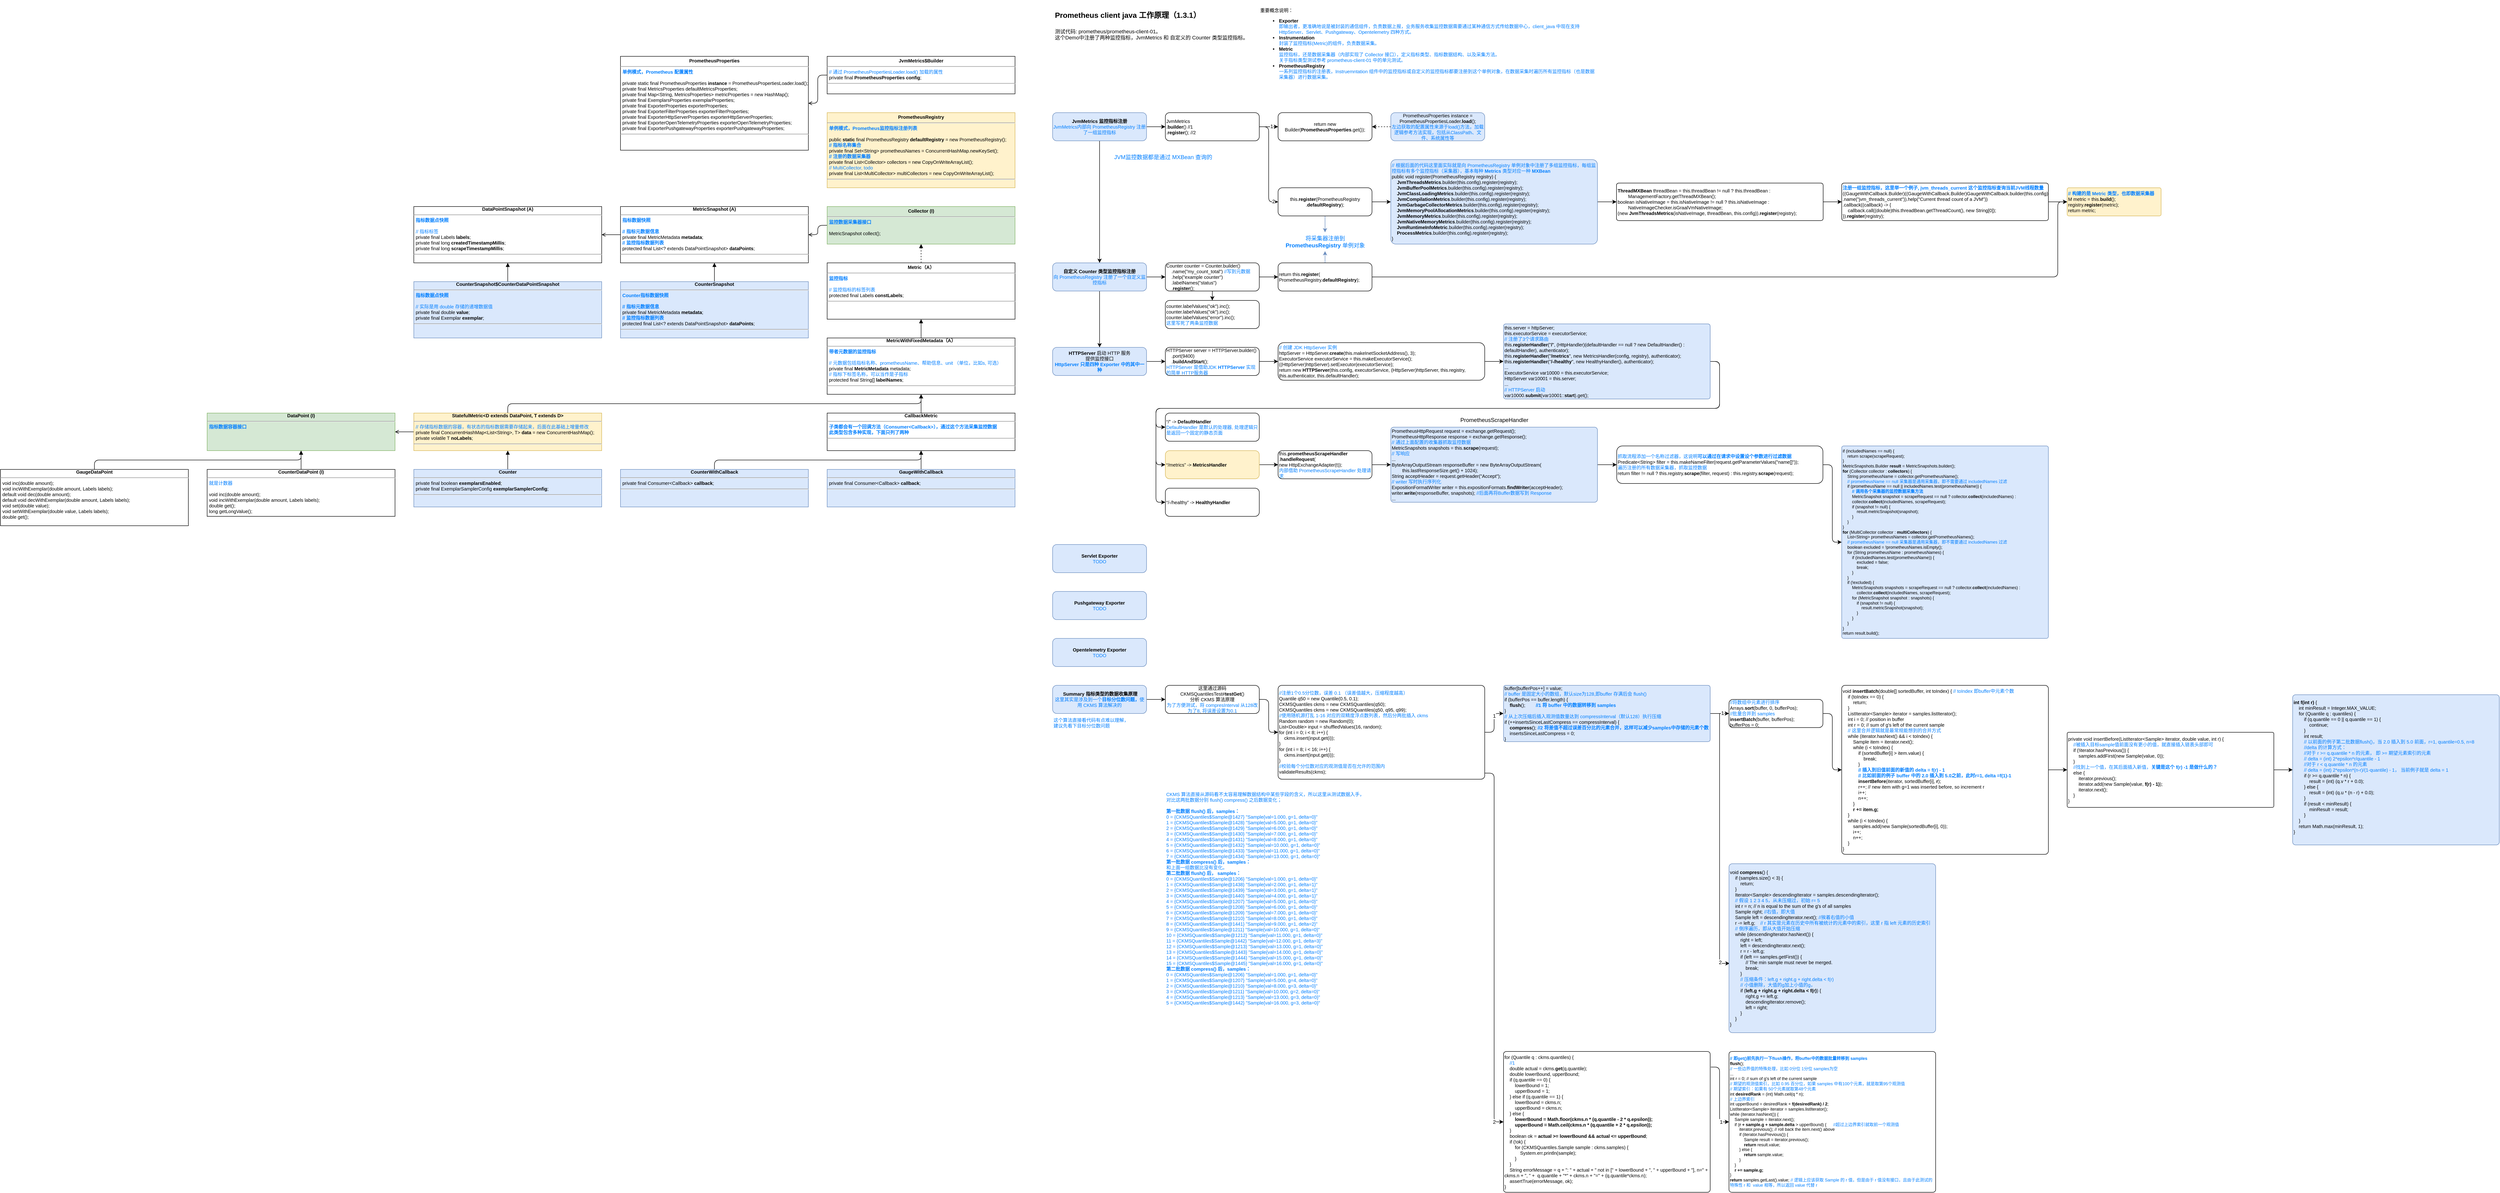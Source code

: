 <mxfile version="21.6.5" type="device">
  <diagram name="第 1 页" id="bCxN-LvEiLH-SmEH9Oog">
    <mxGraphModel dx="3915" dy="879" grid="1" gridSize="10" guides="1" tooltips="1" connect="1" arrows="1" fold="1" page="1" pageScale="1" pageWidth="827" pageHeight="1169" math="0" shadow="0">
      <root>
        <mxCell id="0" />
        <mxCell id="1" parent="0" />
        <mxCell id="ZjhWudJOdr6Pg1GAmp3d-1" value="&lt;h1&gt;&lt;font style=&quot;font-size: 16px;&quot;&gt;Prometheus client java 工作原理（1.3.1）&lt;/font&gt;&lt;/h1&gt;&lt;div style=&quot;font-size: 11px;&quot;&gt;&lt;span style=&quot;background-color: initial;&quot;&gt;&lt;font style=&quot;font-size: 11px;&quot;&gt;测试代码: prometheus/prometheus-client-01。&lt;/font&gt;&lt;/span&gt;&lt;/div&gt;&lt;div style=&quot;font-size: 11px;&quot;&gt;这个Demo中注册了两种监控指标，JvmMetrics 和 自定义的 Counter 类型监控指标。&lt;/div&gt;&lt;div style=&quot;font-size: 11px;&quot;&gt;&lt;font style=&quot;font-size: 11px;&quot;&gt;&lt;br&gt;&lt;/font&gt;&lt;/div&gt;" style="text;html=1;strokeColor=none;fillColor=none;spacing=5;spacingTop=-20;whiteSpace=wrap;overflow=hidden;rounded=0;" parent="1" vertex="1">
          <mxGeometry x="40" y="10" width="420" height="90" as="geometry" />
        </mxCell>
        <mxCell id="ZjhWudJOdr6Pg1GAmp3d-4" style="edgeStyle=orthogonalEdgeStyle;rounded=1;orthogonalLoop=1;jettySize=auto;html=1;exitX=0.5;exitY=1;exitDx=0;exitDy=0;fontSize=10;" parent="1" source="ZjhWudJOdr6Pg1GAmp3d-2" target="ZjhWudJOdr6Pg1GAmp3d-3" edge="1">
          <mxGeometry relative="1" as="geometry" />
        </mxCell>
        <mxCell id="ZjhWudJOdr6Pg1GAmp3d-8" value="" style="edgeStyle=orthogonalEdgeStyle;rounded=1;orthogonalLoop=1;jettySize=auto;html=1;" parent="1" source="ZjhWudJOdr6Pg1GAmp3d-2" target="ZjhWudJOdr6Pg1GAmp3d-7" edge="1">
          <mxGeometry relative="1" as="geometry" />
        </mxCell>
        <mxCell id="ZjhWudJOdr6Pg1GAmp3d-2" value="&lt;b&gt;JvmMetrics 监控指标注册&lt;br&gt;&lt;/b&gt;&lt;font color=&quot;#007fff&quot;&gt;JvmMetrics内部向 PrometheusRegistry 注册了一组监控指标&lt;/font&gt;" style="rounded=1;whiteSpace=wrap;html=1;fontSize=10;fillColor=#dae8fc;strokeColor=#6c8ebf;" parent="1" vertex="1">
          <mxGeometry x="40" y="240" width="200" height="60" as="geometry" />
        </mxCell>
        <mxCell id="ZjhWudJOdr6Pg1GAmp3d-6" style="edgeStyle=orthogonalEdgeStyle;rounded=1;orthogonalLoop=1;jettySize=auto;html=1;exitX=0.5;exitY=1;exitDx=0;exitDy=0;entryX=0.5;entryY=0;entryDx=0;entryDy=0;fontSize=10;" parent="1" source="ZjhWudJOdr6Pg1GAmp3d-3" target="ZjhWudJOdr6Pg1GAmp3d-5" edge="1">
          <mxGeometry relative="1" as="geometry" />
        </mxCell>
        <mxCell id="ZjhWudJOdr6Pg1GAmp3d-10" value="" style="edgeStyle=orthogonalEdgeStyle;rounded=1;orthogonalLoop=1;jettySize=auto;html=1;" parent="1" source="ZjhWudJOdr6Pg1GAmp3d-3" target="ZjhWudJOdr6Pg1GAmp3d-9" edge="1">
          <mxGeometry relative="1" as="geometry" />
        </mxCell>
        <mxCell id="ZjhWudJOdr6Pg1GAmp3d-3" value="&lt;b&gt;自定义 Counter 类型监控指标注册&lt;br&gt;&lt;/b&gt;&lt;font color=&quot;#007fff&quot;&gt;向 PrometheusRegistry 注册了一个自定义监控指标&lt;/font&gt;" style="rounded=1;whiteSpace=wrap;html=1;fontSize=10;fillColor=#dae8fc;strokeColor=#6c8ebf;" parent="1" vertex="1">
          <mxGeometry x="40" y="560" width="200" height="60" as="geometry" />
        </mxCell>
        <mxCell id="ZjhWudJOdr6Pg1GAmp3d-14" value="" style="edgeStyle=orthogonalEdgeStyle;rounded=1;orthogonalLoop=1;jettySize=auto;html=1;" parent="1" source="ZjhWudJOdr6Pg1GAmp3d-5" target="ZjhWudJOdr6Pg1GAmp3d-13" edge="1">
          <mxGeometry relative="1" as="geometry" />
        </mxCell>
        <mxCell id="ZjhWudJOdr6Pg1GAmp3d-5" value="&lt;b&gt;HTTPServer&lt;/b&gt; 启动 HTTP 服务&lt;br style=&quot;font-size: 10px;&quot;&gt;提供监控接口&lt;br&gt;&lt;font color=&quot;#007fff&quot;&gt;&lt;b&gt;HttpServer 只是四种 Exporter 中的其中一种&lt;/b&gt;&lt;/font&gt;" style="rounded=1;whiteSpace=wrap;html=1;fontSize=10;fillColor=#dae8fc;strokeColor=#6c8ebf;" parent="1" vertex="1">
          <mxGeometry x="40" y="740" width="200" height="60" as="geometry" />
        </mxCell>
        <mxCell id="ZjhWudJOdr6Pg1GAmp3d-17" value="" style="edgeStyle=orthogonalEdgeStyle;rounded=1;orthogonalLoop=1;jettySize=auto;html=1;" parent="1" source="ZjhWudJOdr6Pg1GAmp3d-18" target="ZjhWudJOdr6Pg1GAmp3d-16" edge="1">
          <mxGeometry relative="1" as="geometry" />
        </mxCell>
        <mxCell id="ZjhWudJOdr6Pg1GAmp3d-33" style="edgeStyle=orthogonalEdgeStyle;rounded=1;orthogonalLoop=1;jettySize=auto;html=1;exitX=1;exitY=0.5;exitDx=0;exitDy=0;entryX=0;entryY=0.5;entryDx=0;entryDy=0;" parent="1" source="ZjhWudJOdr6Pg1GAmp3d-7" target="ZjhWudJOdr6Pg1GAmp3d-32" edge="1">
          <mxGeometry relative="1" as="geometry" />
        </mxCell>
        <mxCell id="ZjhWudJOdr6Pg1GAmp3d-34" value="1" style="edgeLabel;html=1;align=center;verticalAlign=middle;resizable=0;points=[];" parent="ZjhWudJOdr6Pg1GAmp3d-33" vertex="1" connectable="0">
          <mxGeometry x="0.267" y="1" relative="1" as="geometry">
            <mxPoint as="offset" />
          </mxGeometry>
        </mxCell>
        <mxCell id="ZjhWudJOdr6Pg1GAmp3d-7" value="JvmMetrics&lt;br&gt;.&lt;b&gt;builder&lt;/b&gt;() //1&lt;br&gt;&lt;div style=&quot;&quot;&gt;&lt;span style=&quot;background-color: initial;&quot;&gt;.&lt;/span&gt;&lt;b style=&quot;background-color: initial;&quot;&gt;register&lt;/b&gt;&lt;span style=&quot;background-color: initial;&quot;&gt;(); //2&lt;/span&gt;&lt;/div&gt;" style="rounded=1;whiteSpace=wrap;html=1;fontSize=10;align=left;" parent="1" vertex="1">
          <mxGeometry x="280" y="240" width="200" height="60" as="geometry" />
        </mxCell>
        <mxCell id="ZjhWudJOdr6Pg1GAmp3d-12" value="" style="edgeStyle=orthogonalEdgeStyle;rounded=1;orthogonalLoop=1;jettySize=auto;html=1;" parent="1" source="ZjhWudJOdr6Pg1GAmp3d-9" target="ZjhWudJOdr6Pg1GAmp3d-11" edge="1">
          <mxGeometry relative="1" as="geometry" />
        </mxCell>
        <mxCell id="ZjhWudJOdr6Pg1GAmp3d-29" value="" style="edgeStyle=orthogonalEdgeStyle;rounded=1;orthogonalLoop=1;jettySize=auto;html=1;" parent="1" source="ZjhWudJOdr6Pg1GAmp3d-9" target="ZjhWudJOdr6Pg1GAmp3d-28" edge="1">
          <mxGeometry relative="1" as="geometry" />
        </mxCell>
        <mxCell id="ZjhWudJOdr6Pg1GAmp3d-9" value="&lt;div&gt;&lt;div&gt;&lt;div&gt;Counter counter = Counter.builder()&lt;/div&gt;&lt;div&gt;&amp;nbsp; &amp;nbsp; .name(&quot;my_count_total&quot;) &lt;font color=&quot;#007fff&quot;&gt;//写到元数据&lt;/font&gt;&lt;/div&gt;&lt;div&gt;&amp;nbsp; &amp;nbsp; .help(&quot;example counter&quot;)&lt;/div&gt;&lt;div&gt;&amp;nbsp; &amp;nbsp; .labelNames(&quot;status&quot;)&lt;/div&gt;&lt;div&gt;&amp;nbsp; &amp;nbsp; .&lt;b&gt;register&lt;/b&gt;();&lt;/div&gt;&lt;/div&gt;&lt;/div&gt;" style="rounded=1;whiteSpace=wrap;html=1;fontSize=10;align=left;" parent="1" vertex="1">
          <mxGeometry x="280" y="560" width="200" height="60" as="geometry" />
        </mxCell>
        <mxCell id="ZjhWudJOdr6Pg1GAmp3d-11" value="&lt;div&gt;counter.labelValues(&quot;ok&quot;).inc();&lt;/div&gt;&lt;div&gt;counter.labelValues(&quot;ok&quot;).inc();&lt;/div&gt;&lt;div&gt;counter.labelValues(&quot;error&quot;).inc();&lt;br&gt;&lt;/div&gt;&lt;div&gt;&lt;font color=&quot;#007fff&quot;&gt;这里写死了两条监控数据&lt;/font&gt;&lt;/div&gt;" style="rounded=1;whiteSpace=wrap;html=1;fontSize=10;align=left;" parent="1" vertex="1">
          <mxGeometry x="280" y="640" width="200" height="60" as="geometry" />
        </mxCell>
        <mxCell id="ZjhWudJOdr6Pg1GAmp3d-62" value="" style="edgeStyle=orthogonalEdgeStyle;rounded=1;orthogonalLoop=1;jettySize=auto;html=1;" parent="1" source="ZjhWudJOdr6Pg1GAmp3d-13" target="ZjhWudJOdr6Pg1GAmp3d-61" edge="1">
          <mxGeometry relative="1" as="geometry" />
        </mxCell>
        <mxCell id="ZjhWudJOdr6Pg1GAmp3d-13" value="&lt;div&gt;HTTPServer server = HTTPServer.builder()&lt;/div&gt;&lt;div&gt;&amp;nbsp; &amp;nbsp; .port(9400)&lt;/div&gt;&lt;div&gt;&amp;nbsp; &amp;nbsp; .&lt;b&gt;buildAndStart&lt;/b&gt;();&lt;/div&gt;&lt;div&gt;&lt;font color=&quot;#007fff&quot;&gt;HTTPServer 是借助JDK &lt;b&gt;HTTPServer&lt;/b&gt; 实现的简单 HTTP服务器&lt;/font&gt;&lt;/div&gt;" style="rounded=1;whiteSpace=wrap;html=1;fontSize=10;align=left;" parent="1" vertex="1">
          <mxGeometry x="280" y="740" width="200" height="60" as="geometry" />
        </mxCell>
        <mxCell id="ZjhWudJOdr6Pg1GAmp3d-31" style="edgeStyle=orthogonalEdgeStyle;rounded=1;orthogonalLoop=1;jettySize=auto;html=1;exitX=0;exitY=0.5;exitDx=0;exitDy=0;endArrow=open;endFill=0;" parent="1" source="ZjhWudJOdr6Pg1GAmp3d-15" target="ZjhWudJOdr6Pg1GAmp3d-30" edge="1">
          <mxGeometry relative="1" as="geometry" />
        </mxCell>
        <mxCell id="ZjhWudJOdr6Pg1GAmp3d-15" value="&lt;p style=&quot;margin: 4px 0px 0px; text-align: center; font-size: 10px;&quot;&gt;&lt;b style=&quot;font-size: 10px;&quot;&gt;JvmMetrics$&lt;/b&gt;&lt;b style=&quot;background-color: initial; font-size: 10px;&quot;&gt;Builder&lt;/b&gt;&lt;/p&gt;&lt;hr style=&quot;font-size: 10px;&quot;&gt;&lt;p style=&quot;margin: 0px 0px 0px 4px; font-size: 10px;&quot;&gt;&lt;font color=&quot;#007fff&quot; style=&quot;font-size: 10px;&quot;&gt;// 通过 PrometheusPropertiesLoader.load() 加载的属性&lt;/font&gt;&lt;br style=&quot;font-size: 10px;&quot;&gt;&lt;/p&gt;&lt;p style=&quot;margin: 0px 0px 0px 4px; font-size: 10px;&quot;&gt;private final &lt;b style=&quot;font-size: 10px;&quot;&gt;PrometheusProperties&lt;/b&gt; &lt;b style=&quot;font-size: 10px;&quot;&gt;config&lt;/b&gt;;&lt;/p&gt;&lt;hr style=&quot;font-size: 10px;&quot;&gt;&lt;p style=&quot;margin: 0px 0px 0px 4px; font-size: 10px;&quot;&gt;&lt;br style=&quot;font-size: 10px;&quot;&gt;&lt;/p&gt;" style="verticalAlign=top;align=left;overflow=fill;fontSize=10;fontFamily=Helvetica;html=1;whiteSpace=wrap;" parent="1" vertex="1">
          <mxGeometry x="-440" y="120" width="400" height="80" as="geometry" />
        </mxCell>
        <mxCell id="ZjhWudJOdr6Pg1GAmp3d-22" value="" style="edgeStyle=orthogonalEdgeStyle;rounded=1;orthogonalLoop=1;jettySize=auto;html=1;" parent="1" source="ZjhWudJOdr6Pg1GAmp3d-16" target="ZjhWudJOdr6Pg1GAmp3d-21" edge="1">
          <mxGeometry relative="1" as="geometry" />
        </mxCell>
        <mxCell id="ZjhWudJOdr6Pg1GAmp3d-16" value="&lt;div&gt;&lt;font color=&quot;#007fff&quot;&gt;// 根据后面的代码这里面实际就是向 PrometheusRegistry 单例对象中注册了多组监控指标，每组监控指标有多个监控指标（采集器），基本每种 &lt;b&gt;Metrics&lt;/b&gt; 类型对应一种 &lt;b&gt;MXBean&lt;/b&gt;&lt;/font&gt;&lt;/div&gt;&lt;div&gt;public void register(PrometheusRegistry registry) {&lt;/div&gt;&lt;div&gt;&amp;nbsp; &amp;nbsp; &lt;b&gt;JvmThreadsMetrics&lt;/b&gt;.builder(this.config).register(registry);&lt;/div&gt;&lt;div&gt;&amp;nbsp; &amp;nbsp; &lt;b&gt;JvmBufferPoolMetrics&lt;/b&gt;.builder(this.config).register(registry);&lt;/div&gt;&lt;div&gt;&amp;nbsp; &amp;nbsp; &lt;b&gt;JvmClassLoadingMetrics&lt;/b&gt;.builder(this.config).register(registry);&lt;/div&gt;&lt;div&gt;&amp;nbsp; &amp;nbsp; &lt;b&gt;JvmCompilationMetrics&lt;/b&gt;.builder(this.config).register(registry);&lt;/div&gt;&lt;div&gt;&amp;nbsp; &amp;nbsp; &lt;b&gt;JvmGarbageCollectorMetrics&lt;/b&gt;.builder(this.config).register(registry);&lt;/div&gt;&lt;div&gt;&amp;nbsp; &amp;nbsp; &lt;b&gt;JvmMemoryPoolAllocationMetrics&lt;/b&gt;.builder(this.config).register(registry);&lt;/div&gt;&lt;div&gt;&amp;nbsp; &amp;nbsp; &lt;b&gt;JvmMemoryMetrics&lt;/b&gt;.builder(this.config).register(registry);&lt;/div&gt;&lt;div&gt;&amp;nbsp; &amp;nbsp; &lt;b&gt;JvmNativeMemoryMetrics&lt;/b&gt;.builder(this.config).register(registry);&lt;/div&gt;&lt;div&gt;&amp;nbsp; &amp;nbsp; &lt;b&gt;JvmRuntimeInfoMetric&lt;/b&gt;.builder(this.config).register(registry);&lt;/div&gt;&lt;div&gt;&amp;nbsp; &amp;nbsp; &lt;b&gt;ProcessMetrics&lt;/b&gt;.builder(this.config).register(registry);&lt;/div&gt;&lt;div&gt;}&lt;/div&gt;" style="rounded=1;whiteSpace=wrap;html=1;fontSize=10;align=left;arcSize=6;fillColor=#dae8fc;strokeColor=#6c8ebf;" parent="1" vertex="1">
          <mxGeometry x="760" y="340" width="440" height="180" as="geometry" />
        </mxCell>
        <mxCell id="ZjhWudJOdr6Pg1GAmp3d-19" value="" style="edgeStyle=orthogonalEdgeStyle;rounded=1;orthogonalLoop=1;jettySize=auto;html=1;" parent="1" source="ZjhWudJOdr6Pg1GAmp3d-7" target="ZjhWudJOdr6Pg1GAmp3d-18" edge="1">
          <mxGeometry relative="1" as="geometry">
            <mxPoint x="480" y="270" as="sourcePoint" />
            <mxPoint x="800" y="320" as="targetPoint" />
            <Array as="points">
              <mxPoint x="500" y="270" />
              <mxPoint x="500" y="430" />
            </Array>
          </mxGeometry>
        </mxCell>
        <mxCell id="ZjhWudJOdr6Pg1GAmp3d-35" value="2" style="edgeLabel;html=1;align=center;verticalAlign=middle;resizable=0;points=[];" parent="ZjhWudJOdr6Pg1GAmp3d-19" vertex="1" connectable="0">
          <mxGeometry x="0.898" y="1" relative="1" as="geometry">
            <mxPoint as="offset" />
          </mxGeometry>
        </mxCell>
        <mxCell id="ZjhWudJOdr6Pg1GAmp3d-58" style="edgeStyle=orthogonalEdgeStyle;rounded=1;orthogonalLoop=1;jettySize=auto;html=1;exitX=0.5;exitY=1;exitDx=0;exitDy=0;fillColor=#dae8fc;strokeColor=#6c8ebf;" parent="1" source="ZjhWudJOdr6Pg1GAmp3d-18" target="ZjhWudJOdr6Pg1GAmp3d-57" edge="1">
          <mxGeometry relative="1" as="geometry" />
        </mxCell>
        <mxCell id="ZjhWudJOdr6Pg1GAmp3d-18" value="this.&lt;b&gt;register&lt;/b&gt;(PrometheusRegistry&lt;br&gt;.&lt;b&gt;defaultRegistry&lt;/b&gt;);" style="rounded=1;whiteSpace=wrap;html=1;fontSize=10;" parent="1" vertex="1">
          <mxGeometry x="520" y="400" width="200" height="60" as="geometry" />
        </mxCell>
        <mxCell id="ZjhWudJOdr6Pg1GAmp3d-20" value="&lt;p style=&quot;margin: 4px 0px 0px; text-align: center;&quot;&gt;&lt;b&gt;PrometheusRegistry&lt;/b&gt;&lt;br&gt;&lt;/p&gt;&lt;hr style=&quot;font-size: 10px;&quot;&gt;&lt;p style=&quot;margin: 0px 0px 0px 4px; font-size: 10px;&quot;&gt;&lt;font color=&quot;#007fff&quot; style=&quot;font-size: 10px;&quot;&gt;&lt;b&gt;单例模式，Prometheus监控指标注册列表&lt;/b&gt;&lt;/font&gt;&lt;/p&gt;&lt;p style=&quot;margin: 0px 0px 0px 4px; font-size: 10px;&quot;&gt;&lt;br style=&quot;font-size: 10px;&quot;&gt;&lt;/p&gt;&lt;p style=&quot;margin: 0px 0px 0px 4px;&quot;&gt;public &lt;b&gt;static&lt;/b&gt; final PrometheusRegistry &lt;b&gt;defaultRegistry&lt;/b&gt; = new PrometheusRegistry();&lt;/p&gt;&lt;p style=&quot;margin: 0px 0px 0px 4px;&quot;&gt;&lt;font color=&quot;#007fff&quot;&gt;&lt;b&gt;// 指标名称集合&lt;/b&gt;&lt;/font&gt;&lt;/p&gt;&lt;p style=&quot;margin: 0px 0px 0px 4px;&quot;&gt;private final Set&amp;lt;String&amp;gt; prometheusNames = ConcurrentHashMap.newKeySet();&lt;/p&gt;&lt;p style=&quot;margin: 0px 0px 0px 4px;&quot;&gt;&lt;b&gt;&lt;font color=&quot;#007fff&quot;&gt;// 注册的数据采集器&lt;/font&gt;&lt;/b&gt;&lt;/p&gt;&lt;p style=&quot;margin: 0px 0px 0px 4px;&quot;&gt;private final List&amp;lt;Collector&amp;gt; collectors = new CopyOnWriteArrayList();&lt;/p&gt;&lt;p style=&quot;margin: 0px 0px 0px 4px;&quot;&gt;&lt;font color=&quot;#007fff&quot;&gt;// MultiCollector, todo&lt;/font&gt;&lt;/p&gt;&lt;p style=&quot;margin: 0px 0px 0px 4px;&quot;&gt;private final List&amp;lt;MultiCollector&amp;gt; multiCollectors = new CopyOnWriteArrayList();&lt;/p&gt;&lt;hr style=&quot;font-size: 10px;&quot;&gt;&lt;p style=&quot;margin: 0px 0px 0px 4px; font-size: 10px;&quot;&gt;&lt;br style=&quot;font-size: 10px;&quot;&gt;&lt;/p&gt;" style="verticalAlign=top;align=left;overflow=fill;fontSize=10;fontFamily=Helvetica;html=1;whiteSpace=wrap;fillColor=#fff2cc;strokeColor=#d6b656;" parent="1" vertex="1">
          <mxGeometry x="-440" y="240" width="400" height="160" as="geometry" />
        </mxCell>
        <mxCell id="ZjhWudJOdr6Pg1GAmp3d-24" value="" style="edgeStyle=orthogonalEdgeStyle;rounded=1;orthogonalLoop=1;jettySize=auto;html=1;" parent="1" source="ZjhWudJOdr6Pg1GAmp3d-21" target="ZjhWudJOdr6Pg1GAmp3d-23" edge="1">
          <mxGeometry relative="1" as="geometry" />
        </mxCell>
        <mxCell id="ZjhWudJOdr6Pg1GAmp3d-21" value="&lt;div&gt;&lt;b&gt;ThreadMXBean&lt;/b&gt; threadBean = this.threadBean != null ? this.threadBean : &lt;br&gt;&lt;span style=&quot;white-space: pre;&quot;&gt;&#x9;&lt;/span&gt;ManagementFactory.getThreadMXBean();&lt;/div&gt;&lt;div&gt;boolean isNativeImage = this.isNativeImage != null ? this.isNativeImage : &lt;br&gt;&lt;span style=&quot;white-space: pre;&quot;&gt;&#x9;&lt;/span&gt;NativeImageChecker.isGraalVmNativeImage;&lt;/div&gt;&lt;div&gt;(new &lt;b&gt;JvmThreadsMetrics&lt;/b&gt;(isNativeImage, threadBean, this.config)).&lt;b&gt;register&lt;/b&gt;(registry);&lt;/div&gt;" style="rounded=1;whiteSpace=wrap;html=1;fontSize=10;align=left;arcSize=6;" parent="1" vertex="1">
          <mxGeometry x="1240.5" y="390" width="440" height="80" as="geometry" />
        </mxCell>
        <mxCell id="ZjhWudJOdr6Pg1GAmp3d-27" value="" style="edgeStyle=orthogonalEdgeStyle;rounded=1;orthogonalLoop=1;jettySize=auto;html=1;" parent="1" source="ZjhWudJOdr6Pg1GAmp3d-23" target="ZjhWudJOdr6Pg1GAmp3d-26" edge="1">
          <mxGeometry relative="1" as="geometry" />
        </mxCell>
        <mxCell id="ZjhWudJOdr6Pg1GAmp3d-23" value="&lt;font color=&quot;#007fff&quot;&gt;&lt;b&gt;注册一组监控指标，这里举一个例子, jvm_threads_current 这个监控指标查询当前JVM线程数量&lt;/b&gt;&lt;br&gt;&lt;/font&gt;&lt;div&gt;((GaugeWithCallback.Builder)((GaugeWithCallback.Builder)GaugeWithCallback.builder(this.config)&lt;/div&gt;&lt;div&gt;.name(&quot;jvm_threads_current&quot;)).help(&quot;Current thread count of a JVM&quot;))&lt;br&gt;.callback((callback) -&amp;gt; {&lt;/div&gt;&lt;div&gt;&amp;nbsp; &amp;nbsp; callback.call((double)this.threadBean.getThreadCount(), new String[0]);&lt;/div&gt;&lt;div&gt;}).&lt;b&gt;register&lt;/b&gt;(registry);&lt;/div&gt;" style="rounded=1;whiteSpace=wrap;html=1;fontSize=10;align=left;arcSize=6;" parent="1" vertex="1">
          <mxGeometry x="1720" y="390" width="440" height="80" as="geometry" />
        </mxCell>
        <mxCell id="ZjhWudJOdr6Pg1GAmp3d-26" value="&lt;div&gt;&lt;font color=&quot;#007fff&quot;&gt;&lt;b&gt;// 构建的是 Metric 类型，也即数据采集器&lt;/b&gt;&lt;/font&gt;&lt;/div&gt;&lt;div&gt;M metric = this.&lt;b&gt;build&lt;/b&gt;();&lt;/div&gt;&lt;div&gt;registry.&lt;b&gt;register&lt;/b&gt;(metric);&lt;/div&gt;&lt;div&gt;return metric;&lt;/div&gt;" style="rounded=1;whiteSpace=wrap;html=1;fontSize=10;align=left;arcSize=6;fillColor=#fff2cc;strokeColor=#d6b656;" parent="1" vertex="1">
          <mxGeometry x="2200" y="400" width="200" height="60" as="geometry" />
        </mxCell>
        <mxCell id="ZjhWudJOdr6Pg1GAmp3d-56" style="edgeStyle=orthogonalEdgeStyle;rounded=1;orthogonalLoop=1;jettySize=auto;html=1;exitX=1;exitY=0.5;exitDx=0;exitDy=0;entryX=0;entryY=0.5;entryDx=0;entryDy=0;" parent="1" source="ZjhWudJOdr6Pg1GAmp3d-28" target="ZjhWudJOdr6Pg1GAmp3d-26" edge="1">
          <mxGeometry relative="1" as="geometry">
            <Array as="points">
              <mxPoint x="2180" y="590" />
              <mxPoint x="2180" y="430" />
            </Array>
          </mxGeometry>
        </mxCell>
        <mxCell id="ZjhWudJOdr6Pg1GAmp3d-59" style="edgeStyle=orthogonalEdgeStyle;rounded=1;orthogonalLoop=1;jettySize=auto;html=1;exitX=0.5;exitY=0;exitDx=0;exitDy=0;fillColor=#dae8fc;strokeColor=#6c8ebf;" parent="1" source="ZjhWudJOdr6Pg1GAmp3d-28" target="ZjhWudJOdr6Pg1GAmp3d-57" edge="1">
          <mxGeometry relative="1" as="geometry" />
        </mxCell>
        <mxCell id="ZjhWudJOdr6Pg1GAmp3d-28" value="return this.&lt;b&gt;register&lt;/b&gt;(&lt;br&gt;PrometheusRegistry.&lt;b&gt;defaultRegistry&lt;/b&gt;);" style="rounded=1;whiteSpace=wrap;html=1;fontSize=10;align=left;" parent="1" vertex="1">
          <mxGeometry x="520" y="560" width="200" height="60" as="geometry" />
        </mxCell>
        <mxCell id="ZjhWudJOdr6Pg1GAmp3d-30" value="&lt;p style=&quot;margin: 4px 0px 0px; text-align: center;&quot;&gt;&lt;b&gt;PrometheusProperties&lt;/b&gt;&lt;br&gt;&lt;/p&gt;&lt;hr style=&quot;font-size: 10px;&quot;&gt;&lt;p style=&quot;margin: 0px 0px 0px 4px; font-size: 10px;&quot;&gt;&lt;b&gt;&lt;font color=&quot;#007fff&quot;&gt;单例模式，Prometheus 配置属性&lt;/font&gt;&lt;/b&gt;&lt;/p&gt;&lt;p style=&quot;margin: 0px 0px 0px 4px; font-size: 10px;&quot;&gt;&lt;br style=&quot;font-size: 10px;&quot;&gt;&lt;/p&gt;&lt;p style=&quot;margin: 0px 0px 0px 4px;&quot;&gt;private static final PrometheusProperties &lt;b&gt;instance&lt;/b&gt; = PrometheusPropertiesLoader.load();&lt;/p&gt;&lt;p style=&quot;margin: 0px 0px 0px 4px;&quot;&gt;private final MetricsProperties defaultMetricsProperties;&lt;/p&gt;&lt;p style=&quot;margin: 0px 0px 0px 4px;&quot;&gt;private final Map&amp;lt;String, MetricsProperties&amp;gt; metricProperties = new HashMap();&lt;/p&gt;&lt;p style=&quot;margin: 0px 0px 0px 4px;&quot;&gt;private final ExemplarsProperties exemplarProperties;&lt;/p&gt;&lt;p style=&quot;margin: 0px 0px 0px 4px;&quot;&gt;private final ExporterProperties exporterProperties;&lt;/p&gt;&lt;p style=&quot;margin: 0px 0px 0px 4px;&quot;&gt;private final ExporterFilterProperties exporterFilterProperties;&lt;/p&gt;&lt;p style=&quot;margin: 0px 0px 0px 4px;&quot;&gt;private final ExporterHttpServerProperties exporterHttpServerProperties;&lt;/p&gt;&lt;p style=&quot;margin: 0px 0px 0px 4px;&quot;&gt;private final ExporterOpenTelemetryProperties exporterOpenTelemetryProperties;&lt;/p&gt;&lt;p style=&quot;margin: 0px 0px 0px 4px;&quot;&gt;private final ExporterPushgatewayProperties exporterPushgatewayProperties;&lt;/p&gt;&lt;hr style=&quot;font-size: 10px;&quot;&gt;&lt;p style=&quot;margin: 0px 0px 0px 4px; font-size: 10px;&quot;&gt;&lt;br style=&quot;font-size: 10px;&quot;&gt;&lt;/p&gt;" style="verticalAlign=top;align=left;overflow=fill;fontSize=10;fontFamily=Helvetica;html=1;whiteSpace=wrap;" parent="1" vertex="1">
          <mxGeometry x="-880" y="120" width="400" height="200" as="geometry" />
        </mxCell>
        <mxCell id="ZjhWudJOdr6Pg1GAmp3d-32" value="return new Builder(&lt;b&gt;PrometheusProperties&lt;/b&gt;.get());" style="rounded=1;whiteSpace=wrap;html=1;fontSize=10;" parent="1" vertex="1">
          <mxGeometry x="520" y="240" width="200" height="60" as="geometry" />
        </mxCell>
        <mxCell id="ZjhWudJOdr6Pg1GAmp3d-37" style="edgeStyle=orthogonalEdgeStyle;rounded=1;orthogonalLoop=1;jettySize=auto;html=1;exitX=0;exitY=0.5;exitDx=0;exitDy=0;dashed=1;" parent="1" source="ZjhWudJOdr6Pg1GAmp3d-36" target="ZjhWudJOdr6Pg1GAmp3d-32" edge="1">
          <mxGeometry relative="1" as="geometry" />
        </mxCell>
        <mxCell id="ZjhWudJOdr6Pg1GAmp3d-36" value="PrometheusProperties instance = PrometheusPropertiesLoader.&lt;b&gt;load&lt;/b&gt;();&lt;br&gt;&lt;font color=&quot;#007fff&quot;&gt;左边获取的配置属性来源于load()方法，加载逻辑参考方法实现，包括从ClassPath、文件、系统属性等&lt;/font&gt;" style="rounded=1;whiteSpace=wrap;html=1;fontSize=10;fillColor=#dae8fc;strokeColor=#6c8ebf;" parent="1" vertex="1">
          <mxGeometry x="760" y="240" width="200" height="60" as="geometry" />
        </mxCell>
        <mxCell id="ZjhWudJOdr6Pg1GAmp3d-91" style="edgeStyle=orthogonalEdgeStyle;rounded=1;orthogonalLoop=1;jettySize=auto;html=1;exitX=0;exitY=0.5;exitDx=0;exitDy=0;endArrow=open;endFill=0;" parent="1" source="ZjhWudJOdr6Pg1GAmp3d-38" target="ZjhWudJOdr6Pg1GAmp3d-90" edge="1">
          <mxGeometry relative="1" as="geometry" />
        </mxCell>
        <mxCell id="ZjhWudJOdr6Pg1GAmp3d-38" value="&lt;p style=&quot;margin: 4px 0px 0px; text-align: center;&quot;&gt;&lt;b&gt;Collector (I)&lt;/b&gt;&lt;br&gt;&lt;/p&gt;&lt;hr style=&quot;font-size: 10px;&quot;&gt;&lt;p style=&quot;margin: 0px 0px 0px 4px; font-size: 10px;&quot;&gt;&lt;font color=&quot;#007fff&quot;&gt;&lt;b&gt;监控数据采集器接口&lt;/b&gt;&lt;/font&gt;&lt;/p&gt;&lt;p style=&quot;margin: 0px 0px 0px 4px; font-size: 10px;&quot;&gt;&lt;br style=&quot;font-size: 10px;&quot;&gt;&lt;/p&gt;&lt;p style=&quot;margin: 0px 0px 0px 4px;&quot;&gt;MetricSnapshot collect();&lt;br&gt;&lt;/p&gt;" style="verticalAlign=top;align=left;overflow=fill;fontSize=10;fontFamily=Helvetica;html=1;whiteSpace=wrap;fillColor=#d5e8d4;strokeColor=#82b366;" parent="1" vertex="1">
          <mxGeometry x="-440" y="440" width="400" height="80" as="geometry" />
        </mxCell>
        <mxCell id="ZjhWudJOdr6Pg1GAmp3d-39" value="&lt;font color=&quot;#007fff&quot;&gt;JVM监控数据都是通过 MXBean 查询的&lt;/font&gt;" style="text;html=1;align=center;verticalAlign=middle;resizable=0;points=[];autosize=1;strokeColor=none;fillColor=none;" parent="1" vertex="1">
          <mxGeometry x="160" y="320" width="230" height="30" as="geometry" />
        </mxCell>
        <mxCell id="ZjhWudJOdr6Pg1GAmp3d-41" style="edgeStyle=orthogonalEdgeStyle;rounded=1;orthogonalLoop=1;jettySize=auto;html=1;exitX=0.5;exitY=0;exitDx=0;exitDy=0;entryX=0.5;entryY=1;entryDx=0;entryDy=0;endArrow=block;endFill=1;dashed=1;" parent="1" source="ZjhWudJOdr6Pg1GAmp3d-42" target="ZjhWudJOdr6Pg1GAmp3d-38" edge="1">
          <mxGeometry relative="1" as="geometry">
            <mxPoint x="-240" y="560" as="sourcePoint" />
          </mxGeometry>
        </mxCell>
        <mxCell id="ZjhWudJOdr6Pg1GAmp3d-42" value="&lt;p style=&quot;margin: 4px 0px 0px; text-align: center;&quot;&gt;&lt;b&gt;Metric（A）&lt;/b&gt;&lt;br&gt;&lt;/p&gt;&lt;hr style=&quot;font-size: 10px;&quot;&gt;&lt;p style=&quot;margin: 0px 0px 0px 4px; font-size: 10px;&quot;&gt;&lt;font color=&quot;#007fff&quot; style=&quot;font-size: 10px;&quot;&gt;&lt;b&gt;监控指标&lt;/b&gt;&lt;/font&gt;&lt;/p&gt;&lt;p style=&quot;margin: 0px 0px 0px 4px; font-size: 10px;&quot;&gt;&lt;font color=&quot;#007fff&quot; style=&quot;font-size: 10px;&quot;&gt;&lt;br&gt;&lt;/font&gt;&lt;/p&gt;&lt;p style=&quot;margin: 0px 0px 0px 4px; font-size: 10px;&quot;&gt;&lt;font color=&quot;#007fff&quot; style=&quot;font-size: 10px;&quot;&gt;// 监控指标的标签列表&lt;/font&gt;&lt;/p&gt;&lt;p style=&quot;margin: 0px 0px 0px 4px;&quot;&gt;protected final Labels &lt;b&gt;constLabels&lt;/b&gt;;&lt;br&gt;&lt;/p&gt;&lt;hr style=&quot;font-size: 10px;&quot;&gt;&lt;p style=&quot;margin: 0px 0px 0px 4px; font-size: 10px;&quot;&gt;&lt;br style=&quot;font-size: 10px;&quot;&gt;&lt;/p&gt;" style="verticalAlign=top;align=left;overflow=fill;fontSize=10;fontFamily=Helvetica;html=1;whiteSpace=wrap;" parent="1" vertex="1">
          <mxGeometry x="-440" y="560" width="400" height="120" as="geometry" />
        </mxCell>
        <mxCell id="ZjhWudJOdr6Pg1GAmp3d-44" style="edgeStyle=orthogonalEdgeStyle;rounded=1;orthogonalLoop=1;jettySize=auto;html=1;exitX=0.5;exitY=0;exitDx=0;exitDy=0;entryX=0.5;entryY=1;entryDx=0;entryDy=0;endArrow=block;endFill=1;" parent="1" source="ZjhWudJOdr6Pg1GAmp3d-43" target="ZjhWudJOdr6Pg1GAmp3d-42" edge="1">
          <mxGeometry relative="1" as="geometry" />
        </mxCell>
        <mxCell id="ZjhWudJOdr6Pg1GAmp3d-43" value="&lt;div style=&quot;text-align: center;&quot;&gt;&lt;b&gt;MetricWithFixedMetadata&lt;/b&gt;&lt;b style=&quot;background-color: initial;&quot;&gt;（A）&lt;/b&gt;&lt;/div&gt;&lt;hr style=&quot;font-size: 10px;&quot;&gt;&lt;p style=&quot;margin: 0px 0px 0px 4px; font-size: 10px;&quot;&gt;&lt;font color=&quot;#007fff&quot; style=&quot;font-size: 10px;&quot;&gt;&lt;b&gt;带者元数据的监控指标&lt;/b&gt;&lt;/font&gt;&lt;/p&gt;&lt;p style=&quot;margin: 0px 0px 0px 4px; font-size: 10px;&quot;&gt;&lt;br&gt;&lt;/p&gt;&lt;p style=&quot;margin: 0px 0px 0px 4px; font-size: 10px;&quot;&gt;&lt;font color=&quot;#007fff&quot;&gt;// 元数据包括指标名称、prometheusName、帮助信息、unit （单位，比如s, 可选）&lt;/font&gt;&lt;/p&gt;&lt;p style=&quot;margin: 0px 0px 0px 4px;&quot;&gt;private final &lt;b&gt;MetricMetadata&lt;/b&gt; metadata;&lt;/p&gt;&lt;p style=&quot;margin: 0px 0px 0px 4px;&quot;&gt;&lt;font color=&quot;#007fff&quot;&gt;// 指标下标签名称，可以当作是子指标&lt;/font&gt;&lt;/p&gt;&lt;p style=&quot;margin: 0px 0px 0px 4px;&quot;&gt;protected final String[] &lt;b&gt;labelNames&lt;/b&gt;;&lt;/p&gt;&lt;hr style=&quot;font-size: 10px;&quot;&gt;&lt;p style=&quot;margin: 0px 0px 0px 4px; font-size: 10px;&quot;&gt;&lt;br style=&quot;font-size: 10px;&quot;&gt;&lt;/p&gt;" style="verticalAlign=top;align=left;overflow=fill;fontSize=10;fontFamily=Helvetica;html=1;whiteSpace=wrap;" parent="1" vertex="1">
          <mxGeometry x="-440" y="720" width="400" height="120" as="geometry" />
        </mxCell>
        <mxCell id="ZjhWudJOdr6Pg1GAmp3d-46" style="edgeStyle=orthogonalEdgeStyle;rounded=1;orthogonalLoop=1;jettySize=auto;html=1;exitX=0.5;exitY=0;exitDx=0;exitDy=0;entryX=0.5;entryY=1;entryDx=0;entryDy=0;endArrow=block;endFill=1;" parent="1" source="ZjhWudJOdr6Pg1GAmp3d-45" target="ZjhWudJOdr6Pg1GAmp3d-43" edge="1">
          <mxGeometry relative="1" as="geometry" />
        </mxCell>
        <mxCell id="ZjhWudJOdr6Pg1GAmp3d-45" value="&lt;div style=&quot;text-align: center;&quot;&gt;&lt;b&gt;CallbackMetric&lt;/b&gt;&lt;/div&gt;&lt;hr style=&quot;font-size: 10px;&quot;&gt;&lt;p style=&quot;margin: 0px 0px 0px 4px; font-size: 10px;&quot;&gt;&lt;font color=&quot;#007fff&quot;&gt;&lt;b&gt;子类都会有一个回调方法（Consumer&amp;lt;Callback&amp;gt;），通过这个方法采集监控数据&lt;/b&gt;&lt;/font&gt;&lt;/p&gt;&lt;p style=&quot;margin: 0px 0px 0px 4px; font-size: 10px;&quot;&gt;&lt;font color=&quot;#007fff&quot;&gt;&lt;b&gt;此类型包含多种实现，下面只列了两种&lt;/b&gt;&lt;/font&gt;&lt;/p&gt;&lt;hr style=&quot;font-size: 10px;&quot;&gt;&lt;p style=&quot;margin: 0px 0px 0px 4px; font-size: 10px;&quot;&gt;&lt;br style=&quot;font-size: 10px;&quot;&gt;&lt;/p&gt;" style="verticalAlign=top;align=left;overflow=fill;fontSize=10;fontFamily=Helvetica;html=1;whiteSpace=wrap;" parent="1" vertex="1">
          <mxGeometry x="-440" y="880" width="400" height="80" as="geometry" />
        </mxCell>
        <mxCell id="ZjhWudJOdr6Pg1GAmp3d-48" style="edgeStyle=orthogonalEdgeStyle;rounded=1;orthogonalLoop=1;jettySize=auto;html=1;exitX=0.5;exitY=0;exitDx=0;exitDy=0;entryX=0.5;entryY=1;entryDx=0;entryDy=0;endArrow=block;endFill=1;" parent="1" source="ZjhWudJOdr6Pg1GAmp3d-47" target="ZjhWudJOdr6Pg1GAmp3d-45" edge="1">
          <mxGeometry relative="1" as="geometry" />
        </mxCell>
        <mxCell id="ZjhWudJOdr6Pg1GAmp3d-47" value="&lt;div style=&quot;text-align: center;&quot;&gt;&lt;b&gt;GaugeWithCallback&lt;/b&gt;&lt;br&gt;&lt;/div&gt;&lt;hr style=&quot;font-size: 10px;&quot;&gt;&lt;p style=&quot;margin: 0px 0px 0px 4px;&quot;&gt;private final Consumer&amp;lt;Callback&amp;gt; &lt;b&gt;callback&lt;/b&gt;;&lt;/p&gt;&lt;hr style=&quot;font-size: 10px;&quot;&gt;&lt;p style=&quot;margin: 0px 0px 0px 4px; font-size: 10px;&quot;&gt;&lt;br style=&quot;font-size: 10px;&quot;&gt;&lt;/p&gt;" style="verticalAlign=top;align=left;overflow=fill;fontSize=10;fontFamily=Helvetica;html=1;whiteSpace=wrap;fillColor=#dae8fc;strokeColor=#6c8ebf;" parent="1" vertex="1">
          <mxGeometry x="-440" y="1000" width="400" height="80" as="geometry" />
        </mxCell>
        <mxCell id="ZjhWudJOdr6Pg1GAmp3d-50" style="edgeStyle=orthogonalEdgeStyle;rounded=1;orthogonalLoop=1;jettySize=auto;html=1;exitX=0.5;exitY=0;exitDx=0;exitDy=0;entryX=0.5;entryY=1;entryDx=0;entryDy=0;endArrow=block;endFill=1;" parent="1" source="ZjhWudJOdr6Pg1GAmp3d-49" target="ZjhWudJOdr6Pg1GAmp3d-45" edge="1">
          <mxGeometry relative="1" as="geometry" />
        </mxCell>
        <mxCell id="ZjhWudJOdr6Pg1GAmp3d-49" value="&lt;div style=&quot;text-align: center;&quot;&gt;&lt;b&gt;CounterWithCallback&lt;/b&gt;&lt;br&gt;&lt;/div&gt;&lt;hr style=&quot;font-size: 10px;&quot;&gt;&lt;p style=&quot;margin: 0px 0px 0px 4px;&quot;&gt;private final Consumer&amp;lt;Callback&amp;gt; &lt;b&gt;callback&lt;/b&gt;;&lt;/p&gt;&lt;hr style=&quot;font-size: 10px;&quot;&gt;&lt;p style=&quot;margin: 0px 0px 0px 4px; font-size: 10px;&quot;&gt;&lt;br style=&quot;font-size: 10px;&quot;&gt;&lt;/p&gt;" style="verticalAlign=top;align=left;overflow=fill;fontSize=10;fontFamily=Helvetica;html=1;whiteSpace=wrap;fillColor=#dae8fc;strokeColor=#6c8ebf;" parent="1" vertex="1">
          <mxGeometry x="-880" y="1000" width="400" height="80" as="geometry" />
        </mxCell>
        <mxCell id="ZjhWudJOdr6Pg1GAmp3d-53" style="edgeStyle=orthogonalEdgeStyle;rounded=1;orthogonalLoop=1;jettySize=auto;html=1;exitX=0.5;exitY=0;exitDx=0;exitDy=0;entryX=0.5;entryY=1;entryDx=0;entryDy=0;" parent="1" source="ZjhWudJOdr6Pg1GAmp3d-52" target="ZjhWudJOdr6Pg1GAmp3d-43" edge="1">
          <mxGeometry relative="1" as="geometry">
            <mxPoint x="-240" y="840" as="targetPoint" />
          </mxGeometry>
        </mxCell>
        <mxCell id="ZjhWudJOdr6Pg1GAmp3d-100" style="edgeStyle=orthogonalEdgeStyle;rounded=1;orthogonalLoop=1;jettySize=auto;html=1;exitX=0;exitY=0.5;exitDx=0;exitDy=0;endArrow=open;endFill=0;" parent="1" source="ZjhWudJOdr6Pg1GAmp3d-52" target="ZjhWudJOdr6Pg1GAmp3d-98" edge="1">
          <mxGeometry relative="1" as="geometry" />
        </mxCell>
        <mxCell id="ZjhWudJOdr6Pg1GAmp3d-52" value="&lt;div style=&quot;text-align: center;&quot;&gt;&lt;b&gt;StatefulMetric&amp;lt;D extends DataPoint, T extends D&amp;gt;&lt;/b&gt;&lt;br&gt;&lt;/div&gt;&lt;hr style=&quot;font-size: 10px;&quot;&gt;&lt;p style=&quot;margin: 0px 0px 0px 4px;&quot;&gt;&lt;font color=&quot;#007fff&quot;&gt;// 存储指标数据的容器，有状态的指标数据需要存储起来，后面在此基础上增量修改&lt;/font&gt;&lt;/p&gt;&lt;p style=&quot;margin: 0px 0px 0px 4px;&quot;&gt;private final ConcurrentHashMap&amp;lt;List&amp;lt;String&amp;gt;, T&amp;gt; &lt;b&gt;data&lt;/b&gt; = new ConcurrentHashMap();&lt;br&gt;&lt;/p&gt;&lt;p style=&quot;margin: 0px 0px 0px 4px;&quot;&gt;private volatile T &lt;b&gt;noLabels&lt;/b&gt;;&lt;br&gt;&lt;/p&gt;&lt;hr style=&quot;font-size: 10px;&quot;&gt;&lt;p style=&quot;margin: 0px 0px 0px 4px; font-size: 10px;&quot;&gt;&lt;br style=&quot;font-size: 10px;&quot;&gt;&lt;/p&gt;" style="verticalAlign=top;align=left;overflow=fill;fontSize=10;fontFamily=Helvetica;html=1;whiteSpace=wrap;fillColor=#fff2cc;strokeColor=#d6b656;" parent="1" vertex="1">
          <mxGeometry x="-1320" y="880" width="400" height="80" as="geometry" />
        </mxCell>
        <mxCell id="ZjhWudJOdr6Pg1GAmp3d-55" style="edgeStyle=orthogonalEdgeStyle;rounded=1;orthogonalLoop=1;jettySize=auto;html=1;exitX=0.5;exitY=0;exitDx=0;exitDy=0;entryX=0.5;entryY=1;entryDx=0;entryDy=0;endArrow=block;endFill=1;" parent="1" source="ZjhWudJOdr6Pg1GAmp3d-54" target="ZjhWudJOdr6Pg1GAmp3d-52" edge="1">
          <mxGeometry relative="1" as="geometry" />
        </mxCell>
        <mxCell id="ZjhWudJOdr6Pg1GAmp3d-54" value="&lt;div style=&quot;text-align: center;&quot;&gt;&lt;b&gt;Counter&lt;/b&gt;&lt;br&gt;&lt;/div&gt;&lt;hr style=&quot;font-size: 10px;&quot;&gt;&lt;p style=&quot;margin: 0px 0px 0px 4px;&quot;&gt;private final boolean &lt;b&gt;exemplarsEnabled&lt;/b&gt;;&lt;/p&gt;&lt;p style=&quot;margin: 0px 0px 0px 4px;&quot;&gt;private final ExemplarSamplerConfig &lt;b&gt;exemplarSamplerConfig&lt;/b&gt;;&lt;/p&gt;&lt;hr style=&quot;font-size: 10px;&quot;&gt;&lt;p style=&quot;margin: 0px 0px 0px 4px; font-size: 10px;&quot;&gt;&lt;br style=&quot;font-size: 10px;&quot;&gt;&lt;/p&gt;" style="verticalAlign=top;align=left;overflow=fill;fontSize=10;fontFamily=Helvetica;html=1;whiteSpace=wrap;fillColor=#dae8fc;strokeColor=#6c8ebf;" parent="1" vertex="1">
          <mxGeometry x="-1320" y="1000" width="400" height="80" as="geometry" />
        </mxCell>
        <mxCell id="ZjhWudJOdr6Pg1GAmp3d-57" value="&lt;font color=&quot;#007fff&quot;&gt;将采集器注册到 &lt;br&gt;&lt;b&gt;PrometheusRegistry&lt;/b&gt; 单例对象&lt;/font&gt;" style="text;html=1;align=center;verticalAlign=middle;resizable=0;points=[];autosize=1;strokeColor=none;fillColor=none;" parent="1" vertex="1">
          <mxGeometry x="525" y="495" width="190" height="40" as="geometry" />
        </mxCell>
        <mxCell id="ZjhWudJOdr6Pg1GAmp3d-64" value="" style="edgeStyle=orthogonalEdgeStyle;rounded=1;orthogonalLoop=1;jettySize=auto;html=1;" parent="1" source="ZjhWudJOdr6Pg1GAmp3d-61" target="ZjhWudJOdr6Pg1GAmp3d-63" edge="1">
          <mxGeometry relative="1" as="geometry" />
        </mxCell>
        <mxCell id="ZjhWudJOdr6Pg1GAmp3d-61" value="&lt;font color=&quot;#007fff&quot;&gt;// 创建 JDK HttpServer 实例&lt;/font&gt;&lt;br&gt;httpServer = HttpServer.&lt;b&gt;create&lt;/b&gt;(this.makeInetSocketAddress(), 3);&lt;br&gt;&lt;div&gt;ExecutorService executorService = this.makeExecutorService();&lt;/div&gt;&lt;div&gt;((HttpServer)httpServer).setExecutor(executorService);&lt;/div&gt;&lt;div&gt;return new &lt;b&gt;HTTPServer&lt;/b&gt;(this.config, executorService, (HttpServer)httpServer, this.registry, this.authenticator, this.defaultHandler);&lt;br&gt;&lt;/div&gt;" style="rounded=1;whiteSpace=wrap;html=1;fontSize=10;align=left;" parent="1" vertex="1">
          <mxGeometry x="520" y="730" width="440" height="80" as="geometry" />
        </mxCell>
        <mxCell id="ZjhWudJOdr6Pg1GAmp3d-68" style="edgeStyle=orthogonalEdgeStyle;rounded=1;orthogonalLoop=1;jettySize=auto;html=1;exitX=1;exitY=0.5;exitDx=0;exitDy=0;entryX=0;entryY=0.5;entryDx=0;entryDy=0;" parent="1" source="ZjhWudJOdr6Pg1GAmp3d-63" target="ZjhWudJOdr6Pg1GAmp3d-65" edge="1">
          <mxGeometry relative="1" as="geometry">
            <Array as="points">
              <mxPoint x="1460" y="770" />
              <mxPoint x="1460" y="870" />
              <mxPoint x="260" y="870" />
              <mxPoint x="260" y="910" />
            </Array>
          </mxGeometry>
        </mxCell>
        <mxCell id="ZjhWudJOdr6Pg1GAmp3d-69" style="edgeStyle=orthogonalEdgeStyle;rounded=1;orthogonalLoop=1;jettySize=auto;html=1;exitX=1;exitY=0.5;exitDx=0;exitDy=0;entryX=0;entryY=0.5;entryDx=0;entryDy=0;" parent="1" source="ZjhWudJOdr6Pg1GAmp3d-63" target="ZjhWudJOdr6Pg1GAmp3d-66" edge="1">
          <mxGeometry relative="1" as="geometry">
            <Array as="points">
              <mxPoint x="1460" y="770" />
              <mxPoint x="1460" y="870" />
              <mxPoint x="260" y="870" />
              <mxPoint x="260" y="990" />
            </Array>
          </mxGeometry>
        </mxCell>
        <mxCell id="ZjhWudJOdr6Pg1GAmp3d-70" style="edgeStyle=orthogonalEdgeStyle;rounded=1;orthogonalLoop=1;jettySize=auto;html=1;exitX=1;exitY=0.5;exitDx=0;exitDy=0;entryX=0;entryY=0.5;entryDx=0;entryDy=0;" parent="1" source="ZjhWudJOdr6Pg1GAmp3d-63" target="ZjhWudJOdr6Pg1GAmp3d-67" edge="1">
          <mxGeometry relative="1" as="geometry">
            <Array as="points">
              <mxPoint x="1460" y="770" />
              <mxPoint x="1460" y="870" />
              <mxPoint x="260" y="870" />
              <mxPoint x="260" y="1070" />
            </Array>
          </mxGeometry>
        </mxCell>
        <mxCell id="ZjhWudJOdr6Pg1GAmp3d-63" value="&lt;div&gt;this.server = httpServer;&lt;/div&gt;&lt;div&gt;this.executorService = executorService;&lt;/div&gt;&lt;div&gt;&lt;font color=&quot;#007fff&quot;&gt;// 注册了3个请求路由&lt;/font&gt;&lt;/div&gt;&lt;div&gt;this.&lt;b&gt;registerHandler&lt;/b&gt;(&quot;&lt;b&gt;/&lt;/b&gt;&quot;, (HttpHandler)(defaultHandler == null ? new DefaultHandler() : defaultHandler), authenticator);&lt;/div&gt;&lt;div&gt;this.&lt;b&gt;registerHandler&lt;/b&gt;(&quot;&lt;b&gt;/metrics&lt;/b&gt;&quot;, new MetricsHandler(config, registry), authenticator);&lt;/div&gt;&lt;div&gt;this.&lt;b&gt;registerHandler&lt;/b&gt;(&quot;&lt;b&gt;/-/healthy&lt;/b&gt;&quot;, new HealthyHandler(), authenticator);&lt;/div&gt;&lt;div&gt;...&lt;/div&gt;&lt;div&gt;ExecutorService var10000 = this.executorService;&lt;/div&gt;&lt;div&gt;HttpServer var10001 = this.server;&lt;/div&gt;&lt;div&gt;...&lt;/div&gt;&lt;div&gt;&lt;font color=&quot;#007fff&quot;&gt;// HTTPServer 启动&lt;/font&gt;&lt;/div&gt;&lt;div&gt;var10000.&lt;b&gt;submit&lt;/b&gt;(var10001::&lt;b&gt;start&lt;/b&gt;).get();&lt;/div&gt;" style="rounded=1;whiteSpace=wrap;html=1;fontSize=10;align=left;arcSize=3;fillColor=#dae8fc;strokeColor=#6c8ebf;" parent="1" vertex="1">
          <mxGeometry x="1000" y="690" width="440" height="160" as="geometry" />
        </mxCell>
        <mxCell id="ZjhWudJOdr6Pg1GAmp3d-65" value="&lt;div&gt;“/” -&amp;gt; &lt;b&gt;DefaultHandler&lt;/b&gt;&lt;/div&gt;&lt;div&gt;&lt;font color=&quot;#007fff&quot;&gt;DefaultHandler 是默认的处理器, 处理逻辑只是返回一个固定的静态页面&lt;/font&gt;&lt;/div&gt;" style="rounded=1;whiteSpace=wrap;html=1;fontSize=10;align=left;" parent="1" vertex="1">
          <mxGeometry x="280" y="880" width="200" height="60" as="geometry" />
        </mxCell>
        <mxCell id="ZjhWudJOdr6Pg1GAmp3d-73" value="" style="edgeStyle=orthogonalEdgeStyle;rounded=1;orthogonalLoop=1;jettySize=auto;html=1;" parent="1" source="ZjhWudJOdr6Pg1GAmp3d-66" target="ZjhWudJOdr6Pg1GAmp3d-72" edge="1">
          <mxGeometry relative="1" as="geometry" />
        </mxCell>
        <mxCell id="ZjhWudJOdr6Pg1GAmp3d-66" value="&lt;div&gt;&lt;/div&gt;“/metrics” -&amp;gt;&amp;nbsp;&lt;b&gt;MetricsHandler&lt;/b&gt;" style="rounded=1;whiteSpace=wrap;html=1;fontSize=10;align=left;fillColor=#fff2cc;strokeColor=#d6b656;" parent="1" vertex="1">
          <mxGeometry x="280" y="960" width="200" height="60" as="geometry" />
        </mxCell>
        <mxCell id="ZjhWudJOdr6Pg1GAmp3d-67" value="&lt;div&gt;“/-/healthy” -&amp;gt; &lt;b&gt;HealthyHandler&lt;/b&gt;&lt;/div&gt;" style="rounded=1;whiteSpace=wrap;html=1;fontSize=10;align=left;" parent="1" vertex="1">
          <mxGeometry x="280" y="1040" width="200" height="60" as="geometry" />
        </mxCell>
        <mxCell id="ZjhWudJOdr6Pg1GAmp3d-75" value="" style="edgeStyle=orthogonalEdgeStyle;rounded=1;orthogonalLoop=1;jettySize=auto;html=1;" parent="1" source="ZjhWudJOdr6Pg1GAmp3d-72" target="ZjhWudJOdr6Pg1GAmp3d-74" edge="1">
          <mxGeometry relative="1" as="geometry" />
        </mxCell>
        <mxCell id="ZjhWudJOdr6Pg1GAmp3d-72" value="&lt;div&gt;&lt;/div&gt;this.&lt;b&gt;prometheusScrapeHandler&lt;/b&gt;&lt;br&gt;.&lt;b&gt;handleRequest&lt;/b&gt;(&lt;br&gt;new HttpExchangeAdapter(t));&lt;br&gt;&lt;font color=&quot;#007fff&quot;&gt;内部借助&amp;nbsp;PrometheusScrapeHandler 处理请求&lt;/font&gt;" style="rounded=1;whiteSpace=wrap;html=1;fontSize=10;align=left;" parent="1" vertex="1">
          <mxGeometry x="520" y="960" width="200" height="60" as="geometry" />
        </mxCell>
        <mxCell id="ZjhWudJOdr6Pg1GAmp3d-79" value="" style="edgeStyle=orthogonalEdgeStyle;rounded=1;orthogonalLoop=1;jettySize=auto;html=1;" parent="1" source="ZjhWudJOdr6Pg1GAmp3d-74" target="ZjhWudJOdr6Pg1GAmp3d-78" edge="1">
          <mxGeometry relative="1" as="geometry" />
        </mxCell>
        <mxCell id="ZjhWudJOdr6Pg1GAmp3d-74" value="&lt;div&gt;&lt;/div&gt;&lt;div&gt;PrometheusHttpRequest request = exchange.getRequest();&lt;/div&gt;&lt;div&gt;PrometheusHttpResponse response = exchange.getResponse();&lt;/div&gt;&lt;div&gt;&lt;font color=&quot;#007fff&quot;&gt;// 通过上面配置的收集器抓取监控数据&lt;/font&gt;&lt;/div&gt;&lt;div&gt;MetricSnapshots snapshots = this.&lt;b&gt;scrape&lt;/b&gt;(request);&lt;/div&gt;&lt;div&gt;&lt;font color=&quot;#007fff&quot;&gt;// 写响应&lt;/font&gt;&lt;/div&gt;&lt;div&gt;...&lt;/div&gt;&lt;div&gt;&lt;div&gt;ByteArrayOutputStream responseBuffer = new ByteArrayOutputStream(&lt;br&gt;&lt;span style=&quot;white-space: pre;&quot;&gt;&#x9;&lt;/span&gt;this.lastResponseSize.get() + 1024);&lt;/div&gt;&lt;div&gt;String acceptHeader = request.getHeader(&quot;Accept&quot;);&lt;/div&gt;&lt;div&gt;&lt;font color=&quot;#007fff&quot;&gt;// writer 写时执行序列化&lt;/font&gt;&lt;/div&gt;&lt;div&gt;ExpositionFormatWriter writer = this.expositionFormats.&lt;b&gt;findWriter&lt;/b&gt;(acceptHeader);&lt;/div&gt;&lt;/div&gt;&lt;div&gt;writer.&lt;b&gt;write&lt;/b&gt;(responseBuffer, snapshots); &lt;font color=&quot;#007fff&quot;&gt;//后面再将Buffer数据写到 Response&lt;/font&gt;&lt;br&gt;&lt;/div&gt;&lt;div&gt;...&lt;/div&gt;" style="rounded=1;whiteSpace=wrap;html=1;fontSize=10;align=left;fillColor=#dae8fc;strokeColor=#6c8ebf;arcSize=4;" parent="1" vertex="1">
          <mxGeometry x="760" y="910" width="440" height="160" as="geometry" />
        </mxCell>
        <mxCell id="ZjhWudJOdr6Pg1GAmp3d-76" value="PrometheusScrapeHandler" style="text;html=1;align=center;verticalAlign=middle;resizable=0;points=[];autosize=1;strokeColor=none;fillColor=none;" parent="1" vertex="1">
          <mxGeometry x="895" y="880" width="170" height="30" as="geometry" />
        </mxCell>
        <mxCell id="ZjhWudJOdr6Pg1GAmp3d-82" value="" style="edgeStyle=orthogonalEdgeStyle;rounded=1;orthogonalLoop=1;jettySize=auto;html=1;" parent="1" source="ZjhWudJOdr6Pg1GAmp3d-78" target="ZjhWudJOdr6Pg1GAmp3d-81" edge="1">
          <mxGeometry relative="1" as="geometry" />
        </mxCell>
        <mxCell id="ZjhWudJOdr6Pg1GAmp3d-78" value="&lt;div&gt;&lt;/div&gt;&lt;div&gt;&lt;div&gt;&lt;font color=&quot;#007fff&quot;&gt;抓取流程添加一个名称过滤器，这说明&lt;b&gt;可以通过在请求中设置设个参数进行过滤数据&lt;/b&gt;&lt;/font&gt;&lt;/div&gt;&lt;div&gt;Predicate&amp;lt;String&amp;gt; filter = this.makeNameFilter(request.getParameterValues(&quot;name[]&quot;));&lt;/div&gt;&lt;div&gt;&lt;font color=&quot;#007fff&quot;&gt;遍历注册的所有数据采集器，抓取监控数据&lt;/font&gt;&lt;/div&gt;&lt;div&gt;return filter != null ? this.registry.&lt;b&gt;scrape&lt;/b&gt;(filter, request) : this.registry.&lt;b&gt;scrape&lt;/b&gt;(request);&lt;/div&gt;&lt;/div&gt;" style="rounded=1;whiteSpace=wrap;html=1;fontSize=10;align=left;" parent="1" vertex="1">
          <mxGeometry x="1241" y="950" width="439" height="80" as="geometry" />
        </mxCell>
        <mxCell id="ZjhWudJOdr6Pg1GAmp3d-81" value="&lt;div style=&quot;font-size: 9px;&quot;&gt;&lt;/div&gt;&lt;div style=&quot;font-size: 9px;&quot;&gt;&lt;div style=&quot;font-size: 9px;&quot;&gt;if (includedNames == null) {&lt;/div&gt;&lt;div style=&quot;font-size: 9px;&quot;&gt;&amp;nbsp; &amp;nbsp; return scrape(scrapeRequest);&lt;/div&gt;&lt;div style=&quot;font-size: 9px;&quot;&gt;}&lt;/div&gt;&lt;div style=&quot;font-size: 9px;&quot;&gt;MetricSnapshots.Builder &lt;b&gt;result&lt;/b&gt; = MetricSnapshots.builder();&lt;/div&gt;&lt;div style=&quot;font-size: 9px;&quot;&gt;&lt;b&gt;for&lt;/b&gt; (Collector collector : &lt;b&gt;collectors&lt;/b&gt;) {&lt;/div&gt;&lt;div style=&quot;font-size: 9px;&quot;&gt;&amp;nbsp; &amp;nbsp; String prometheusName = collector.getPrometheusName();&lt;/div&gt;&lt;div style=&quot;font-size: 9px;&quot;&gt;&lt;font color=&quot;#007fff&quot;&gt;&amp;nbsp; &amp;nbsp; // prometheusName == null 采集器是通用采集器，即不需要通过 includedNames 过滤&lt;/font&gt;&lt;/div&gt;&lt;div style=&quot;font-size: 9px;&quot;&gt;&lt;span style=&quot;background-color: initial;&quot;&gt;&amp;nbsp; &amp;nbsp; if (prometheusName == null || includedNames.test(prometheusName)) {&lt;/span&gt;&lt;br&gt;&lt;/div&gt;&lt;div style=&quot;font-size: 9px;&quot;&gt;&lt;span style=&quot;background-color: initial;&quot;&gt;&lt;b&gt;&lt;font color=&quot;#007fff&quot;&gt;&lt;span style=&quot;white-space: pre;&quot;&gt;&#x9;&lt;/span&gt;// 调用各个采集器的监控数据采集方法&lt;/font&gt;&lt;/b&gt;&lt;br&gt;&lt;/span&gt;&lt;/div&gt;&lt;div style=&quot;font-size: 9px;&quot;&gt;&amp;nbsp; &amp;nbsp; &amp;nbsp; &amp;nbsp; MetricSnapshot snapshot = scrapeRequest == null ? collector.&lt;b&gt;collect&lt;/b&gt;(includedNames) : &lt;br&gt;&lt;span style=&quot;&quot;&gt;&lt;span style=&quot;white-space: pre;&quot;&gt;&amp;nbsp;&amp;nbsp;&amp;nbsp;&amp;nbsp;&lt;/span&gt;&lt;/span&gt;&amp;nbsp; &amp;nbsp; collector.&lt;b&gt;collect&lt;/b&gt;(includedNames, scrapeRequest);&lt;/div&gt;&lt;div style=&quot;font-size: 9px;&quot;&gt;&amp;nbsp; &amp;nbsp; &amp;nbsp; &amp;nbsp; if (snapshot != null) {&lt;/div&gt;&lt;div style=&quot;font-size: 9px;&quot;&gt;&amp;nbsp; &amp;nbsp; &amp;nbsp; &amp;nbsp; &amp;nbsp; &amp;nbsp; result.metricSnapshot(snapshot);&lt;/div&gt;&lt;div style=&quot;font-size: 9px;&quot;&gt;&amp;nbsp; &amp;nbsp; &amp;nbsp; &amp;nbsp; }&lt;/div&gt;&lt;div style=&quot;font-size: 9px;&quot;&gt;&amp;nbsp; &amp;nbsp; }&lt;/div&gt;&lt;div style=&quot;font-size: 9px;&quot;&gt;}&lt;/div&gt;&lt;div style=&quot;font-size: 9px;&quot;&gt;&lt;b&gt;for&lt;/b&gt; (MultiCollector collector : &lt;b&gt;multiCollectors&lt;/b&gt;) {&lt;/div&gt;&lt;div style=&quot;font-size: 9px;&quot;&gt;&amp;nbsp; &amp;nbsp; List&amp;lt;String&amp;gt; prometheusNames = collector.getPrometheusNames();&lt;/div&gt;&lt;div style=&quot;font-size: 9px;&quot;&gt;&lt;font color=&quot;#007fff&quot;&gt;&amp;nbsp; &amp;nbsp; // prometheusName == null 采集器是通用采集器，即不需要通过 includedNames 过滤&lt;/font&gt;&lt;/div&gt;&lt;div style=&quot;font-size: 9px;&quot;&gt;&lt;span style=&quot;background-color: initial;&quot;&gt;&amp;nbsp; &amp;nbsp; boolean excluded = !prometheusNames.isEmpty();&lt;/span&gt;&lt;br&gt;&lt;/div&gt;&lt;div style=&quot;font-size: 9px;&quot;&gt;&amp;nbsp; &amp;nbsp; for (String prometheusName : prometheusNames) {&lt;/div&gt;&lt;div style=&quot;font-size: 9px;&quot;&gt;&amp;nbsp; &amp;nbsp; &amp;nbsp; &amp;nbsp; if (includedNames.test(prometheusName)) {&lt;/div&gt;&lt;div style=&quot;font-size: 9px;&quot;&gt;&amp;nbsp; &amp;nbsp; &amp;nbsp; &amp;nbsp; &amp;nbsp; &amp;nbsp; excluded = false;&lt;/div&gt;&lt;div style=&quot;font-size: 9px;&quot;&gt;&amp;nbsp; &amp;nbsp; &amp;nbsp; &amp;nbsp; &amp;nbsp; &amp;nbsp; break;&lt;/div&gt;&lt;div style=&quot;font-size: 9px;&quot;&gt;&amp;nbsp; &amp;nbsp; &amp;nbsp; &amp;nbsp; }&lt;/div&gt;&lt;div style=&quot;font-size: 9px;&quot;&gt;&amp;nbsp; &amp;nbsp; }&lt;/div&gt;&lt;div style=&quot;font-size: 9px;&quot;&gt;&amp;nbsp; &amp;nbsp; if (!excluded) {&lt;/div&gt;&lt;div style=&quot;font-size: 9px;&quot;&gt;&amp;nbsp; &amp;nbsp; &amp;nbsp; &amp;nbsp; MetricSnapshots snapshots = scrapeRequest == null ? collector.&lt;b&gt;collect&lt;/b&gt;(includedNames) : &lt;br&gt;&lt;span style=&quot;white-space: pre;&quot;&gt;&#x9;&lt;/span&gt;&amp;nbsp; &amp;nbsp; collector.&lt;b&gt;collect&lt;/b&gt;(includedNames, scrapeRequest);&lt;/div&gt;&lt;div style=&quot;font-size: 9px;&quot;&gt;&amp;nbsp; &amp;nbsp; &amp;nbsp; &amp;nbsp; for (MetricSnapshot snapshot : snapshots) {&lt;/div&gt;&lt;div style=&quot;font-size: 9px;&quot;&gt;&amp;nbsp; &amp;nbsp; &amp;nbsp; &amp;nbsp; &amp;nbsp; &amp;nbsp; if (snapshot != null) {&lt;/div&gt;&lt;div style=&quot;font-size: 9px;&quot;&gt;&amp;nbsp; &amp;nbsp; &amp;nbsp; &amp;nbsp; &amp;nbsp; &amp;nbsp; &amp;nbsp; &amp;nbsp; result.metricSnapshot(snapshot);&lt;/div&gt;&lt;div style=&quot;font-size: 9px;&quot;&gt;&amp;nbsp; &amp;nbsp; &amp;nbsp; &amp;nbsp; &amp;nbsp; &amp;nbsp; }&lt;/div&gt;&lt;div style=&quot;font-size: 9px;&quot;&gt;&amp;nbsp; &amp;nbsp; &amp;nbsp; &amp;nbsp; }&lt;/div&gt;&lt;div style=&quot;font-size: 9px;&quot;&gt;&amp;nbsp; &amp;nbsp; }&lt;/div&gt;&lt;div style=&quot;font-size: 9px;&quot;&gt;}&lt;/div&gt;&lt;div style=&quot;font-size: 9px;&quot;&gt;return result.build();&lt;/div&gt;&lt;/div&gt;" style="rounded=1;whiteSpace=wrap;html=1;fontSize=9;align=left;arcSize=1;fillColor=#dae8fc;strokeColor=#6c8ebf;" parent="1" vertex="1">
          <mxGeometry x="1720" y="950" width="440" height="410" as="geometry" />
        </mxCell>
        <mxCell id="ZjhWudJOdr6Pg1GAmp3d-86" value="重要概念说明：&lt;br style=&quot;font-size: 10px;&quot;&gt;&lt;div style=&quot;&quot;&gt;&lt;ul style=&quot;&quot;&gt;&lt;li style=&quot;font-size: 10px;&quot;&gt;&lt;b style=&quot;font-size: 10px;&quot;&gt;Exporter&lt;/b&gt;&lt;br style=&quot;font-size: 10px;&quot;&gt;&lt;font color=&quot;#007fff&quot; style=&quot;font-size: 10px;&quot;&gt;即输出者，更准确地说是被封装的通信组件，负责数据上报，业务服务收集监控数据需要通过某种通信方式传给数据中心，client_java 中现在支持 HttpServer、Servlet、Pushgateway、Opentelemetry 四种方式。&lt;/font&gt;&lt;/li&gt;&lt;li style=&quot;font-size: 10px;&quot;&gt;&lt;b style=&quot;font-size: 10px;&quot;&gt;Instrumentation&lt;br style=&quot;font-size: 10px;&quot;&gt;&lt;/b&gt;&lt;font color=&quot;#007fff&quot; style=&quot;font-size: 10px;&quot;&gt;封装了监控指标(Metric)的组件，负责数据采集。&lt;/font&gt;&lt;/li&gt;&lt;li style=&quot;&quot;&gt;&lt;b style=&quot;font-size: 10px;&quot;&gt;Metric&lt;br style=&quot;font-size: 10px;&quot;&gt;&lt;/b&gt;&lt;font color=&quot;#007fff&quot; style=&quot;&quot;&gt;监控指标，还是数据采集器（内部实现了 Collector 接口），定义指标类型、指标数据结构、以及采集方法。&lt;br&gt;关于指标类型测试参考 prometheus-client-01 中的单元测试。&lt;br&gt;&lt;/font&gt;&lt;/li&gt;&lt;li style=&quot;font-size: 10px;&quot;&gt;&lt;b style=&quot;font-size: 10px;&quot;&gt;PrometheusRegistry&lt;br style=&quot;font-size: 10px;&quot;&gt;&lt;/b&gt;&lt;font color=&quot;#007fff&quot; style=&quot;font-size: 10px;&quot;&gt;一系列监控指标的注册表，Instruemntation 组件中的监控指标或自定义的监控指标都要注册到这个单例对象，在数据采集时遍历所有监控指标（也是数据采集器）进行数据采集。&lt;/font&gt;&lt;/li&gt;&lt;/ul&gt;&lt;/div&gt;" style="text;html=1;strokeColor=none;fillColor=none;align=left;verticalAlign=top;whiteSpace=wrap;rounded=0;fontSize=10;" parent="1" vertex="1">
          <mxGeometry x="480" y="10" width="720" height="190" as="geometry" />
        </mxCell>
        <mxCell id="ZjhWudJOdr6Pg1GAmp3d-87" value="&lt;b&gt;Servlet Exporter&lt;/b&gt;&lt;br&gt;&lt;font color=&quot;#007fff&quot;&gt;TODO&lt;/font&gt;" style="rounded=1;whiteSpace=wrap;html=1;fontSize=10;fillColor=#dae8fc;strokeColor=#6c8ebf;" parent="1" vertex="1">
          <mxGeometry x="40" y="1160" width="200" height="60" as="geometry" />
        </mxCell>
        <mxCell id="ZjhWudJOdr6Pg1GAmp3d-88" value="&lt;b&gt;Pushgateway&amp;nbsp;Exporter&lt;br&gt;&lt;/b&gt;&lt;font color=&quot;#007fff&quot;&gt;TODO&lt;/font&gt;&lt;b&gt;&lt;br&gt;&lt;/b&gt;" style="rounded=1;whiteSpace=wrap;html=1;fontSize=10;fillColor=#dae8fc;strokeColor=#6c8ebf;" parent="1" vertex="1">
          <mxGeometry x="40" y="1260" width="200" height="60" as="geometry" />
        </mxCell>
        <mxCell id="ZjhWudJOdr6Pg1GAmp3d-89" value="&lt;b&gt;Opentelemetry&amp;nbsp;Exporter&lt;br&gt;&lt;/b&gt;&lt;font color=&quot;#007fff&quot;&gt;TODO&lt;/font&gt;&lt;b&gt;&lt;br&gt;&lt;/b&gt;" style="rounded=1;whiteSpace=wrap;html=1;fontSize=10;fillColor=#dae8fc;strokeColor=#6c8ebf;" parent="1" vertex="1">
          <mxGeometry x="40" y="1360" width="200" height="60" as="geometry" />
        </mxCell>
        <mxCell id="ZjhWudJOdr6Pg1GAmp3d-93" style="edgeStyle=orthogonalEdgeStyle;rounded=1;orthogonalLoop=1;jettySize=auto;html=1;exitX=0;exitY=0.5;exitDx=0;exitDy=0;endArrow=open;endFill=0;" parent="1" source="ZjhWudJOdr6Pg1GAmp3d-90" target="ZjhWudJOdr6Pg1GAmp3d-92" edge="1">
          <mxGeometry relative="1" as="geometry" />
        </mxCell>
        <mxCell id="ZjhWudJOdr6Pg1GAmp3d-90" value="&lt;div style=&quot;text-align: center;&quot;&gt;&lt;b&gt;MetricSnapshot (&lt;/b&gt;&lt;b style=&quot;background-color: initial;&quot;&gt;A)&lt;/b&gt;&lt;/div&gt;&lt;hr style=&quot;font-size: 10px;&quot;&gt;&lt;p style=&quot;margin: 0px 0px 0px 4px; font-size: 10px;&quot;&gt;&lt;font color=&quot;#007fff&quot; style=&quot;font-size: 10px;&quot;&gt;&lt;b&gt;指标数据快照&lt;/b&gt;&lt;/font&gt;&lt;/p&gt;&lt;p style=&quot;margin: 0px 0px 0px 4px; font-size: 10px;&quot;&gt;&lt;font color=&quot;#007fff&quot; style=&quot;font-size: 10px;&quot;&gt;&lt;br&gt;&lt;/font&gt;&lt;/p&gt;&lt;p style=&quot;margin: 0px 0px 0px 4px; font-size: 10px;&quot;&gt;&lt;font color=&quot;#007fff&quot; style=&quot;font-size: 10px;&quot;&gt;&lt;b&gt;// 指标元数据信息&lt;/b&gt;&lt;/font&gt;&lt;/p&gt;&lt;p style=&quot;margin: 0px 0px 0px 4px;&quot;&gt;private final MetricMetadata &lt;b&gt;metadata&lt;/b&gt;;&lt;/p&gt;&lt;p style=&quot;margin: 0px 0px 0px 4px;&quot;&gt;&lt;font color=&quot;#007fff&quot;&gt;&lt;b&gt;// 监控指标数据列表&lt;/b&gt;&lt;/font&gt;&lt;/p&gt;&lt;p style=&quot;margin: 0px 0px 0px 4px;&quot;&gt;protected final List&amp;lt;? extends DataPointSnapshot&amp;gt; &lt;b&gt;dataPoints&lt;/b&gt;;&lt;/p&gt;&lt;hr style=&quot;font-size: 10px;&quot;&gt;&lt;p style=&quot;margin: 0px 0px 0px 4px; font-size: 10px;&quot;&gt;&lt;br style=&quot;font-size: 10px;&quot;&gt;&lt;/p&gt;" style="verticalAlign=top;align=left;overflow=fill;fontSize=10;fontFamily=Helvetica;html=1;whiteSpace=wrap;" parent="1" vertex="1">
          <mxGeometry x="-880" y="440" width="400" height="120" as="geometry" />
        </mxCell>
        <mxCell id="ZjhWudJOdr6Pg1GAmp3d-92" value="&lt;div style=&quot;text-align: center;&quot;&gt;&lt;b&gt;DataPointSnapshot&lt;/b&gt;&lt;b style=&quot;background-color: initial;&quot;&gt;&amp;nbsp;(&lt;/b&gt;&lt;b style=&quot;background-color: initial;&quot;&gt;A)&lt;/b&gt;&lt;/div&gt;&lt;hr style=&quot;font-size: 10px;&quot;&gt;&lt;p style=&quot;margin: 0px 0px 0px 4px; font-size: 10px;&quot;&gt;&lt;font color=&quot;#007fff&quot; style=&quot;font-size: 10px;&quot;&gt;&lt;b&gt;指标数据点快照&lt;/b&gt;&lt;/font&gt;&lt;/p&gt;&lt;p style=&quot;margin: 0px 0px 0px 4px; font-size: 10px;&quot;&gt;&lt;font color=&quot;#007fff&quot; style=&quot;font-size: 10px;&quot;&gt;&lt;br&gt;&lt;/font&gt;&lt;/p&gt;&lt;p style=&quot;margin: 0px 0px 0px 4px; font-size: 10px;&quot;&gt;&lt;font color=&quot;#007fff&quot; style=&quot;font-size: 10px;&quot;&gt;// 指标标签&lt;/font&gt;&lt;/p&gt;&lt;p style=&quot;margin: 0px 0px 0px 4px;&quot;&gt;private final Labels &lt;b&gt;labels&lt;/b&gt;;&lt;/p&gt;&lt;p style=&quot;margin: 0px 0px 0px 4px;&quot;&gt;private final long &lt;b&gt;createdTimestampMillis&lt;/b&gt;;&lt;/p&gt;&lt;p style=&quot;margin: 0px 0px 0px 4px;&quot;&gt;private final long &lt;b&gt;scrapeTimestampMillis&lt;/b&gt;;&lt;/p&gt;&lt;hr style=&quot;font-size: 10px;&quot;&gt;&lt;p style=&quot;margin: 0px 0px 0px 4px; font-size: 10px;&quot;&gt;&lt;br style=&quot;font-size: 10px;&quot;&gt;&lt;/p&gt;" style="verticalAlign=top;align=left;overflow=fill;fontSize=10;fontFamily=Helvetica;html=1;whiteSpace=wrap;" parent="1" vertex="1">
          <mxGeometry x="-1320" y="440" width="400" height="120" as="geometry" />
        </mxCell>
        <mxCell id="ZjhWudJOdr6Pg1GAmp3d-95" style="edgeStyle=orthogonalEdgeStyle;rounded=1;orthogonalLoop=1;jettySize=auto;html=1;exitX=0.5;exitY=0;exitDx=0;exitDy=0;entryX=0.5;entryY=1;entryDx=0;entryDy=0;endArrow=block;endFill=1;" parent="1" source="ZjhWudJOdr6Pg1GAmp3d-94" target="ZjhWudJOdr6Pg1GAmp3d-90" edge="1">
          <mxGeometry relative="1" as="geometry" />
        </mxCell>
        <mxCell id="ZjhWudJOdr6Pg1GAmp3d-94" value="&lt;div style=&quot;text-align: center;&quot;&gt;&lt;b&gt;CounterSnapshot&lt;/b&gt;&lt;/div&gt;&lt;hr style=&quot;font-size: 10px;&quot;&gt;&lt;p style=&quot;margin: 0px 0px 0px 4px; font-size: 10px;&quot;&gt;&lt;font color=&quot;#007fff&quot; style=&quot;font-size: 10px;&quot;&gt;&lt;b&gt;Counter指标数据快照&lt;/b&gt;&lt;/font&gt;&lt;/p&gt;&lt;p style=&quot;margin: 0px 0px 0px 4px; font-size: 10px;&quot;&gt;&lt;font color=&quot;#007fff&quot; style=&quot;font-size: 10px;&quot;&gt;&lt;br&gt;&lt;/font&gt;&lt;/p&gt;&lt;p style=&quot;margin: 0px 0px 0px 4px; font-size: 10px;&quot;&gt;&lt;font color=&quot;#007fff&quot; style=&quot;font-size: 10px;&quot;&gt;&lt;b&gt;// 指标元数据信息&lt;/b&gt;&lt;/font&gt;&lt;/p&gt;&lt;p style=&quot;margin: 0px 0px 0px 4px;&quot;&gt;private final MetricMetadata &lt;b&gt;metadata&lt;/b&gt;;&lt;/p&gt;&lt;p style=&quot;margin: 0px 0px 0px 4px;&quot;&gt;&lt;font color=&quot;#007fff&quot;&gt;&lt;b&gt;// 监控指标数据列表&lt;/b&gt;&lt;/font&gt;&lt;/p&gt;&lt;p style=&quot;margin: 0px 0px 0px 4px;&quot;&gt;protected final List&amp;lt;? extends DataPointSnapshot&amp;gt; &lt;b&gt;dataPoints&lt;/b&gt;;&lt;/p&gt;&lt;hr style=&quot;font-size: 10px;&quot;&gt;&lt;p style=&quot;margin: 0px 0px 0px 4px; font-size: 10px;&quot;&gt;&lt;br style=&quot;font-size: 10px;&quot;&gt;&lt;/p&gt;" style="verticalAlign=top;align=left;overflow=fill;fontSize=10;fontFamily=Helvetica;html=1;whiteSpace=wrap;fillColor=#dae8fc;strokeColor=#6c8ebf;" parent="1" vertex="1">
          <mxGeometry x="-880" y="600" width="400" height="120" as="geometry" />
        </mxCell>
        <mxCell id="ZjhWudJOdr6Pg1GAmp3d-97" style="edgeStyle=orthogonalEdgeStyle;rounded=1;orthogonalLoop=1;jettySize=auto;html=1;exitX=0.5;exitY=0;exitDx=0;exitDy=0;endArrow=block;endFill=1;" parent="1" source="ZjhWudJOdr6Pg1GAmp3d-96" target="ZjhWudJOdr6Pg1GAmp3d-92" edge="1">
          <mxGeometry relative="1" as="geometry" />
        </mxCell>
        <mxCell id="ZjhWudJOdr6Pg1GAmp3d-96" value="&lt;div style=&quot;text-align: center;&quot;&gt;&lt;b&gt;CounterSnapshot$CounterDataPointSnapshot&lt;/b&gt;&lt;/div&gt;&lt;hr style=&quot;font-size: 10px;&quot;&gt;&lt;p style=&quot;margin: 0px 0px 0px 4px; font-size: 10px;&quot;&gt;&lt;font color=&quot;#007fff&quot; style=&quot;font-size: 10px;&quot;&gt;&lt;b&gt;指标数据点快照&lt;/b&gt;&lt;/font&gt;&lt;/p&gt;&lt;p style=&quot;margin: 0px 0px 0px 4px; font-size: 10px;&quot;&gt;&lt;font color=&quot;#007fff&quot; style=&quot;font-size: 10px;&quot;&gt;&lt;br&gt;&lt;/font&gt;&lt;/p&gt;&lt;p style=&quot;margin: 0px 0px 0px 4px; font-size: 10px;&quot;&gt;&lt;font color=&quot;#007fff&quot; style=&quot;font-size: 10px;&quot;&gt;// 实际是用 double 存储的递增数据值&lt;/font&gt;&lt;/p&gt;&lt;p style=&quot;margin: 0px 0px 0px 4px;&quot;&gt;private final double &lt;b&gt;value&lt;/b&gt;;&lt;/p&gt;&lt;p style=&quot;margin: 0px 0px 0px 4px;&quot;&gt;private final Exemplar &lt;b&gt;exemplar&lt;/b&gt;;&lt;/p&gt;&lt;hr style=&quot;font-size: 10px;&quot;&gt;&lt;p style=&quot;margin: 0px 0px 0px 4px; font-size: 10px;&quot;&gt;&lt;br style=&quot;font-size: 10px;&quot;&gt;&lt;/p&gt;" style="verticalAlign=top;align=left;overflow=fill;fontSize=10;fontFamily=Helvetica;html=1;whiteSpace=wrap;fillColor=#dae8fc;strokeColor=#6c8ebf;" parent="1" vertex="1">
          <mxGeometry x="-1320" y="600" width="400" height="120" as="geometry" />
        </mxCell>
        <mxCell id="ZjhWudJOdr6Pg1GAmp3d-98" value="&lt;div style=&quot;text-align: center;&quot;&gt;&lt;b&gt;DataPoint&lt;/b&gt;&lt;b style=&quot;background-color: initial;&quot;&gt;&amp;nbsp;(I)&lt;/b&gt;&lt;/div&gt;&lt;hr style=&quot;font-size: 10px;&quot;&gt;&lt;p style=&quot;margin: 0px 0px 0px 4px; font-size: 10px;&quot;&gt;&lt;b&gt;&lt;font color=&quot;#007fff&quot;&gt;指标数据容器接口&lt;/font&gt;&lt;/b&gt;&lt;/p&gt;&lt;p style=&quot;margin: 0px 0px 0px 4px;&quot;&gt;&lt;br&gt;&lt;/p&gt;&lt;p style=&quot;margin: 0px 0px 0px 4px;&quot;&gt;&lt;br&gt;&lt;/p&gt;" style="verticalAlign=top;align=left;overflow=fill;fontSize=10;fontFamily=Helvetica;html=1;whiteSpace=wrap;fillColor=#d5e8d4;strokeColor=#82b366;" parent="1" vertex="1">
          <mxGeometry x="-1760" y="880" width="400" height="80" as="geometry" />
        </mxCell>
        <mxCell id="ZjhWudJOdr6Pg1GAmp3d-101" style="edgeStyle=orthogonalEdgeStyle;rounded=1;orthogonalLoop=1;jettySize=auto;html=1;exitX=0.5;exitY=0;exitDx=0;exitDy=0;entryX=0.5;entryY=1;entryDx=0;entryDy=0;endArrow=block;endFill=1;" parent="1" source="ZjhWudJOdr6Pg1GAmp3d-99" target="ZjhWudJOdr6Pg1GAmp3d-98" edge="1">
          <mxGeometry relative="1" as="geometry" />
        </mxCell>
        <mxCell id="ZjhWudJOdr6Pg1GAmp3d-99" value="&lt;div style=&quot;text-align: center;&quot;&gt;&lt;b&gt;CounterDataPoint&lt;/b&gt;&lt;b style=&quot;background-color: initial;&quot;&gt;&amp;nbsp;(I)&lt;/b&gt;&lt;/div&gt;&lt;hr style=&quot;font-size: 10px;&quot;&gt;&lt;p style=&quot;margin: 0px 0px 0px 4px; font-size: 10px;&quot;&gt;&lt;font color=&quot;#007fff&quot;&gt;就是计数器&lt;/font&gt;&lt;/p&gt;&lt;p style=&quot;margin: 0px 0px 0px 4px;&quot;&gt;&lt;br&gt;&lt;/p&gt;&lt;p style=&quot;margin: 0px 0px 0px 4px;&quot;&gt;void inc(double amount);&lt;br&gt;&lt;/p&gt;&lt;p style=&quot;margin: 0px 0px 0px 4px;&quot;&gt;void incWithExemplar(double amount, Labels labels);&lt;br&gt;&lt;/p&gt;&lt;p style=&quot;margin: 0px 0px 0px 4px;&quot;&gt;double get();&lt;br&gt;&lt;/p&gt;&lt;p style=&quot;margin: 0px 0px 0px 4px;&quot;&gt;long getLongValue();&lt;br&gt;&lt;/p&gt;&lt;p style=&quot;margin: 0px 0px 0px 4px;&quot;&gt;&lt;br&gt;&lt;/p&gt;&lt;p style=&quot;margin: 0px 0px 0px 4px;&quot;&gt;&lt;br&gt;&lt;/p&gt;" style="verticalAlign=top;align=left;overflow=fill;fontSize=10;fontFamily=Helvetica;html=1;whiteSpace=wrap;" parent="1" vertex="1">
          <mxGeometry x="-1760" y="1000" width="400" height="100" as="geometry" />
        </mxCell>
        <mxCell id="ZjhWudJOdr6Pg1GAmp3d-103" style="edgeStyle=orthogonalEdgeStyle;rounded=1;orthogonalLoop=1;jettySize=auto;html=1;exitX=0.5;exitY=0;exitDx=0;exitDy=0;entryX=0.5;entryY=1;entryDx=0;entryDy=0;endArrow=block;endFill=1;" parent="1" source="ZjhWudJOdr6Pg1GAmp3d-102" target="ZjhWudJOdr6Pg1GAmp3d-98" edge="1">
          <mxGeometry relative="1" as="geometry" />
        </mxCell>
        <mxCell id="ZjhWudJOdr6Pg1GAmp3d-102" value="&lt;div style=&quot;text-align: center;&quot;&gt;&lt;b&gt;GaugeDataPoint&lt;/b&gt;&lt;/div&gt;&lt;hr style=&quot;font-size: 10px;&quot;&gt;&lt;p style=&quot;margin: 0px 0px 0px 4px; font-size: 10px;&quot;&gt;&lt;span style=&quot;background-color: initial;&quot;&gt;void inc(double amount);&lt;/span&gt;&lt;br&gt;&lt;/p&gt;&lt;p style=&quot;margin: 0px 0px 0px 4px;&quot;&gt;void incWithExemplar(double amount, Labels labels);&lt;br&gt;&lt;/p&gt;&lt;p style=&quot;margin: 0px 0px 0px 4px;&quot;&gt;default void dec(double amount);&lt;br&gt;&lt;/p&gt;&lt;p style=&quot;margin: 0px 0px 0px 4px;&quot;&gt;default void decWithExemplar(double amount, Labels labels);&lt;br&gt;&lt;/p&gt;&lt;p style=&quot;margin: 0px 0px 0px 4px;&quot;&gt;void set(double value);&lt;br&gt;&lt;/p&gt;&lt;p style=&quot;margin: 0px 0px 0px 4px;&quot;&gt;void setWithExemplar(double value, Labels labels);&lt;br&gt;&lt;/p&gt;&lt;p style=&quot;margin: 0px 0px 0px 4px;&quot;&gt;double get();&lt;/p&gt;&lt;p style=&quot;margin: 0px 0px 0px 4px;&quot;&gt;&lt;br&gt;&lt;/p&gt;" style="verticalAlign=top;align=left;overflow=fill;fontSize=10;fontFamily=Helvetica;html=1;whiteSpace=wrap;" parent="1" vertex="1">
          <mxGeometry x="-2200" y="1000" width="400" height="120" as="geometry" />
        </mxCell>
        <mxCell id="ZjhWudJOdr6Pg1GAmp3d-106" value="" style="edgeStyle=orthogonalEdgeStyle;rounded=1;orthogonalLoop=1;jettySize=auto;html=1;entryX=0;entryY=0.5;entryDx=0;entryDy=0;" parent="1" source="ZjhWudJOdr6Pg1GAmp3d-104" target="ZjhWudJOdr6Pg1GAmp3d-108" edge="1">
          <mxGeometry relative="1" as="geometry">
            <mxPoint x="280" y="1490" as="targetPoint" />
          </mxGeometry>
        </mxCell>
        <mxCell id="ZjhWudJOdr6Pg1GAmp3d-104" value="&lt;b style=&quot;border-color: var(--border-color);&quot;&gt;&amp;nbsp;Summary&amp;nbsp;&lt;/b&gt;&lt;b&gt;指标类型的数据收集原理&lt;/b&gt;&lt;br&gt;&lt;font color=&quot;#007fff&quot;&gt;这里其实是涉及到一个&lt;b&gt;目标分位数问题，&lt;/b&gt;使用 CKMS 算法解决的&lt;br&gt;&lt;/font&gt;" style="rounded=1;whiteSpace=wrap;html=1;fontSize=10;fillColor=#dae8fc;strokeColor=#6c8ebf;" parent="1" vertex="1">
          <mxGeometry x="40" y="1460" width="200" height="60" as="geometry" />
        </mxCell>
        <mxCell id="ZjhWudJOdr6Pg1GAmp3d-107" value="&lt;font color=&quot;#007fff&quot;&gt;这个算法直接看代码有点难以理解，&lt;br style=&quot;font-size: 10px;&quot;&gt;建议先看下目标分位数问题&lt;/font&gt;" style="text;html=1;align=left;verticalAlign=middle;resizable=0;points=[];autosize=1;strokeColor=none;fillColor=none;fontSize=10;" parent="1" vertex="1">
          <mxGeometry x="40" y="1520" width="180" height="40" as="geometry" />
        </mxCell>
        <mxCell id="ZjhWudJOdr6Pg1GAmp3d-110" value="" style="edgeStyle=orthogonalEdgeStyle;rounded=1;orthogonalLoop=1;jettySize=auto;html=1;" parent="1" source="ZjhWudJOdr6Pg1GAmp3d-108" target="ZjhWudJOdr6Pg1GAmp3d-109" edge="1">
          <mxGeometry relative="1" as="geometry" />
        </mxCell>
        <mxCell id="ZjhWudJOdr6Pg1GAmp3d-108" value="&lt;div&gt;这里通过源码 CKMSQuantilesTest#&lt;b&gt;testGet&lt;/b&gt;()&lt;/div&gt;&lt;div&gt;分析 CKMS 算法原理&lt;/div&gt;&lt;div&gt;&lt;font color=&quot;#007fff&quot;&gt;为了方便测试，将 compresInterval 从128改为了8, 将误差设置为0.1&lt;/font&gt;&lt;/div&gt;" style="rounded=1;whiteSpace=wrap;html=1;fontSize=10;align=center;" parent="1" vertex="1">
          <mxGeometry x="280" y="1460" width="200" height="60" as="geometry" />
        </mxCell>
        <mxCell id="ZjhWudJOdr6Pg1GAmp3d-112" value="" style="edgeStyle=orthogonalEdgeStyle;rounded=1;orthogonalLoop=1;jettySize=auto;html=1;exitX=1;exitY=0.5;exitDx=0;exitDy=0;" parent="1" source="ZjhWudJOdr6Pg1GAmp3d-109" target="ZjhWudJOdr6Pg1GAmp3d-111" edge="1">
          <mxGeometry relative="1" as="geometry" />
        </mxCell>
        <mxCell id="ZjhWudJOdr6Pg1GAmp3d-113" value="1" style="edgeLabel;html=1;align=center;verticalAlign=middle;resizable=0;points=[];" parent="ZjhWudJOdr6Pg1GAmp3d-112" vertex="1" connectable="0">
          <mxGeometry x="0.158" y="-1" relative="1" as="geometry">
            <mxPoint x="-1" y="-9" as="offset" />
          </mxGeometry>
        </mxCell>
        <mxCell id="ZjhWudJOdr6Pg1GAmp3d-117" style="edgeStyle=orthogonalEdgeStyle;rounded=1;orthogonalLoop=1;jettySize=auto;html=1;exitX=1;exitY=0.935;exitDx=0;exitDy=0;entryX=0;entryY=0.5;entryDx=0;entryDy=0;exitPerimeter=0;" parent="1" source="ZjhWudJOdr6Pg1GAmp3d-109" target="ZjhWudJOdr6Pg1GAmp3d-116" edge="1">
          <mxGeometry relative="1" as="geometry" />
        </mxCell>
        <mxCell id="ZjhWudJOdr6Pg1GAmp3d-118" value="2" style="edgeLabel;html=1;align=center;verticalAlign=middle;resizable=0;points=[];" parent="ZjhWudJOdr6Pg1GAmp3d-117" vertex="1" connectable="0">
          <mxGeometry x="0.808" y="-1" relative="1" as="geometry">
            <mxPoint x="1" y="55" as="offset" />
          </mxGeometry>
        </mxCell>
        <mxCell id="ZjhWudJOdr6Pg1GAmp3d-109" value="&lt;font color=&quot;#007fff&quot;&gt;//注册1个0.5分位数，误差 0.1 （误差值越大，压缩程度越高）&lt;br&gt;&lt;/font&gt;&lt;div&gt;Quantile q50 = new Quantile(0.5, 0.1);&lt;span style=&quot;&quot;&gt;&lt;span style=&quot;white-space: pre;&quot;&gt;&amp;nbsp;&amp;nbsp;&amp;nbsp;&amp;nbsp;&lt;/span&gt;&lt;/span&gt;&lt;/div&gt;&lt;div&gt;CKMSQuantiles ckms = new CKMSQuantiles(q50);&lt;/div&gt;CKMSQuantiles ckms = new CKMSQuantiles(q50, q95, q99);&lt;br&gt;&lt;font color=&quot;#007fff&quot;&gt;//使用随机源打乱 1-16 对应的双精度浮点数列表，然后分两批插入 ckms&lt;/font&gt;&lt;br&gt;&lt;div&gt;Random random = new Random(0);&lt;/div&gt;&lt;div&gt;List&amp;lt;Double&amp;gt; input = shuffledValues(16, random);&lt;/div&gt;&lt;div&gt;for (int i = 0; i &amp;lt; 8; i++) {&lt;/div&gt;&lt;div&gt;&amp;nbsp; &amp;nbsp; ckms.insert(input.get(i));&lt;/div&gt;&lt;div&gt;}&lt;/div&gt;&lt;div&gt;for (int i = 8; i &amp;lt; 16; i++) {&lt;/div&gt;&lt;div&gt;&amp;nbsp; &amp;nbsp; ckms.insert(input.get(i));&lt;/div&gt;&lt;div&gt;}&amp;nbsp; &amp;nbsp; &amp;nbsp; &amp;nbsp;&amp;nbsp;&lt;/div&gt;&lt;div&gt;&lt;font color=&quot;#007fff&quot;&gt;//校验每个分位数对应的观测值是否在允许的范围内&lt;/font&gt;&lt;/div&gt;&lt;div&gt;validateResults(ckms);&lt;br&gt;&lt;/div&gt;" style="rounded=1;whiteSpace=wrap;html=1;fontSize=10;align=left;arcSize=4;" parent="1" vertex="1">
          <mxGeometry x="520" y="1460" width="440" height="200" as="geometry" />
        </mxCell>
        <mxCell id="ZjhWudJOdr6Pg1GAmp3d-115" value="" style="edgeStyle=orthogonalEdgeStyle;rounded=1;orthogonalLoop=1;jettySize=auto;html=1;" parent="1" source="ZjhWudJOdr6Pg1GAmp3d-111" target="ZjhWudJOdr6Pg1GAmp3d-114" edge="1">
          <mxGeometry relative="1" as="geometry" />
        </mxCell>
        <mxCell id="4s08r3_KoatAhovvTcsq-6" value="1" style="edgeLabel;html=1;align=center;verticalAlign=middle;resizable=0;points=[];" parent="ZjhWudJOdr6Pg1GAmp3d-115" vertex="1" connectable="0">
          <mxGeometry x="0.3" y="1" relative="1" as="geometry">
            <mxPoint as="offset" />
          </mxGeometry>
        </mxCell>
        <mxCell id="4s08r3_KoatAhovvTcsq-11" style="edgeStyle=orthogonalEdgeStyle;rounded=0;orthogonalLoop=1;jettySize=auto;html=1;exitX=1;exitY=0.5;exitDx=0;exitDy=0;entryX=0.003;entryY=0.59;entryDx=0;entryDy=0;entryPerimeter=0;" parent="1" source="ZjhWudJOdr6Pg1GAmp3d-111" target="4s08r3_KoatAhovvTcsq-10" edge="1">
          <mxGeometry relative="1" as="geometry">
            <Array as="points">
              <mxPoint x="1460" y="1520" />
              <mxPoint x="1460" y="2052" />
            </Array>
          </mxGeometry>
        </mxCell>
        <mxCell id="4s08r3_KoatAhovvTcsq-12" value="2" style="edgeLabel;html=1;align=center;verticalAlign=middle;resizable=0;points=[];" parent="4s08r3_KoatAhovvTcsq-11" vertex="1" connectable="0">
          <mxGeometry x="0.823" y="-2" relative="1" as="geometry">
            <mxPoint x="3" y="27" as="offset" />
          </mxGeometry>
        </mxCell>
        <mxCell id="ZjhWudJOdr6Pg1GAmp3d-111" value="&lt;span style=&quot;background-color: initial;&quot;&gt;buffer[bufferPos++] = value;&lt;/span&gt;&lt;br&gt;&lt;div&gt;&lt;/div&gt;&lt;font color=&quot;#007fff&quot;&gt;// buffer 是固定大小的数组，默认size为128,即buffer 存满后会 flush()&lt;/font&gt;&lt;div&gt;if (bufferPos == buffer.length) {&lt;/div&gt;&lt;div&gt;&amp;nbsp; &amp;nbsp; &lt;b&gt;flush&lt;/b&gt;();&lt;span style=&quot;white-space: pre;&quot;&gt;&#x9;&lt;/span&gt;&lt;font color=&quot;#007fff&quot;&gt;&lt;b&gt;//1 将 buffer 中的数据转移到 samples&lt;/b&gt;&lt;/font&gt;&lt;/div&gt;&lt;div&gt;}&lt;/div&gt;&lt;div&gt;&lt;font color=&quot;#007fff&quot;&gt;// 从上次压缩后插入观测值数量达到&amp;nbsp;compressInterval（默认128）执行压缩&lt;/font&gt;&lt;/div&gt;&lt;div&gt;if (++insertsSinceLastCompress == compressInterval) {&lt;/div&gt;&lt;div&gt;&amp;nbsp; &amp;nbsp; &lt;b&gt;compress&lt;/b&gt;(); &lt;b&gt;&lt;font color=&quot;#007fff&quot;&gt;//2 将差值不超过误差百分比的元素合并，这样可以减少samples中存储的元素个数&lt;/font&gt;&lt;/b&gt;&lt;/div&gt;&lt;div&gt;&amp;nbsp; &amp;nbsp; insertsSinceLastCompress = 0;&lt;/div&gt;&lt;div&gt;}&lt;/div&gt;" style="rounded=1;whiteSpace=wrap;html=1;fontSize=10;align=left;arcSize=4;fillColor=#dae8fc;strokeColor=#6c8ebf;" parent="1" vertex="1">
          <mxGeometry x="1000" y="1460" width="440" height="120" as="geometry" />
        </mxCell>
        <mxCell id="4s08r3_KoatAhovvTcsq-2" value="" style="edgeStyle=orthogonalEdgeStyle;rounded=1;orthogonalLoop=1;jettySize=auto;html=1;" parent="1" source="ZjhWudJOdr6Pg1GAmp3d-114" target="4s08r3_KoatAhovvTcsq-1" edge="1">
          <mxGeometry relative="1" as="geometry" />
        </mxCell>
        <mxCell id="ZjhWudJOdr6Pg1GAmp3d-114" value="&lt;div&gt;&lt;font color=&quot;#007fff&quot;&gt;//将数组中元素进行排序&lt;/font&gt;&lt;/div&gt;&lt;div&gt;Arrays.&lt;b&gt;sort&lt;/b&gt;(buffer, 0, bufferPos);&lt;/div&gt;&lt;div&gt;&lt;font color=&quot;#007fff&quot;&gt;//批量合并到 samples&lt;/font&gt;&lt;/div&gt;&lt;div&gt;&lt;b&gt;insertBatch&lt;/b&gt;(buffer, bufferPos);&lt;/div&gt;&lt;div&gt;bufferPos = 0;&lt;/div&gt;" style="rounded=1;whiteSpace=wrap;html=1;fontSize=10;align=left;arcSize=14;" parent="1" vertex="1">
          <mxGeometry x="1480" y="1490" width="200" height="60" as="geometry" />
        </mxCell>
        <mxCell id="ZjhWudJOdr6Pg1GAmp3d-120" value="" style="edgeStyle=orthogonalEdgeStyle;rounded=1;orthogonalLoop=1;jettySize=auto;html=1;exitX=1.003;exitY=0.111;exitDx=0;exitDy=0;exitPerimeter=0;" parent="1" source="ZjhWudJOdr6Pg1GAmp3d-116" target="ZjhWudJOdr6Pg1GAmp3d-119" edge="1">
          <mxGeometry relative="1" as="geometry" />
        </mxCell>
        <mxCell id="ZjhWudJOdr6Pg1GAmp3d-121" value="1" style="edgeLabel;html=1;align=center;verticalAlign=middle;resizable=0;points=[];" parent="ZjhWudJOdr6Pg1GAmp3d-120" vertex="1" connectable="0">
          <mxGeometry x="0.492" y="3" relative="1" as="geometry">
            <mxPoint y="19" as="offset" />
          </mxGeometry>
        </mxCell>
        <mxCell id="ZjhWudJOdr6Pg1GAmp3d-116" value="&lt;div&gt;for (Quantile q : ckms.quantiles) {&lt;/div&gt;&lt;div&gt;&amp;nbsp; &amp;nbsp; &lt;font color=&quot;#007fff&quot;&gt;//1&lt;/font&gt;&amp;nbsp;&lt;/div&gt;&lt;div&gt;&amp;nbsp; &amp;nbsp; double actual = ckms.&lt;b&gt;get&lt;/b&gt;(q.quantile);&lt;/div&gt;&lt;div&gt;&amp;nbsp; &amp;nbsp; double lowerBound, upperBound;&lt;/div&gt;&lt;div&gt;&amp;nbsp; &amp;nbsp; if (q.quantile == 0) {&lt;/div&gt;&lt;div&gt;&amp;nbsp; &amp;nbsp; &amp;nbsp; &amp;nbsp; lowerBound = 1;&lt;/div&gt;&lt;div&gt;&amp;nbsp; &amp;nbsp; &amp;nbsp; &amp;nbsp; upperBound = 1;&lt;/div&gt;&lt;div&gt;&amp;nbsp; &amp;nbsp; } else if (q.quantile == 1) {&lt;/div&gt;&lt;div&gt;&amp;nbsp; &amp;nbsp; &amp;nbsp; &amp;nbsp; lowerBound = ckms.n;&lt;/div&gt;&lt;div&gt;&amp;nbsp; &amp;nbsp; &amp;nbsp; &amp;nbsp; upperBound = ckms.n;&lt;/div&gt;&lt;div&gt;&amp;nbsp; &amp;nbsp; } else {&lt;/div&gt;&lt;div&gt;&amp;nbsp; &amp;nbsp; &amp;nbsp; &amp;nbsp; &lt;b&gt;lowerBound = Math.floor(ckms.n * (q.quantile - 2 * q.epsilon));&lt;/b&gt;&lt;/div&gt;&lt;div&gt;&lt;b&gt;&amp;nbsp; &amp;nbsp; &amp;nbsp; &amp;nbsp; upperBound = Math.ceil(ckms.n * (q.quantile + 2 * q.epsilon));&lt;/b&gt;&lt;/div&gt;&lt;div&gt;&amp;nbsp; &amp;nbsp; }&lt;/div&gt;&lt;div&gt;&amp;nbsp; &amp;nbsp; boolean ok =&lt;b&gt; actual &amp;gt;= lowerBound &amp;amp;&amp;amp; actual &amp;lt;= upperBound&lt;/b&gt;;&lt;/div&gt;&lt;div&gt;&amp;nbsp; &amp;nbsp; if (!ok) {&lt;/div&gt;&lt;div&gt;&amp;nbsp; &amp;nbsp; &amp;nbsp; &amp;nbsp; for (CKMSQuantiles.Sample sample : ckms.samples) {&lt;/div&gt;&lt;div&gt;&amp;nbsp; &amp;nbsp; &amp;nbsp; &amp;nbsp; &amp;nbsp; &amp;nbsp; System.err.println(sample);&lt;/div&gt;&lt;div&gt;&amp;nbsp; &amp;nbsp; &amp;nbsp; &amp;nbsp; }&lt;/div&gt;&lt;div&gt;&amp;nbsp; &amp;nbsp; }&lt;/div&gt;&lt;div&gt;&amp;nbsp; &amp;nbsp; String errorMessage = q + &quot;: &quot; + actual + &quot; not in [&quot; + lowerBound + &quot;, &quot; + upperBound + &quot;], n=&quot; + ckms.n + &quot;, &quot; +&amp;nbsp; q.quantile + &quot;*&quot; + ckms.n + &quot;=&quot; + (q.quantile*ckms.n);&lt;/div&gt;&lt;div&gt;&amp;nbsp; &amp;nbsp; assertTrue(errorMessage, ok);&lt;/div&gt;&lt;div&gt;}&lt;/div&gt;" style="rounded=1;whiteSpace=wrap;html=1;fontSize=10;align=left;arcSize=2;" parent="1" vertex="1">
          <mxGeometry x="1000" y="2240" width="440" height="300" as="geometry" />
        </mxCell>
        <mxCell id="ZjhWudJOdr6Pg1GAmp3d-119" value="&lt;div style=&quot;font-size: 9px;&quot;&gt;&lt;font color=&quot;#007fff&quot; style=&quot;font-size: 9px;&quot;&gt;&lt;b style=&quot;font-size: 9px;&quot;&gt;// 即get()前先执行一下flush操作，将buffer中的数据批量转移到 samples&lt;/b&gt;&lt;/font&gt;&lt;/div&gt;&lt;div style=&quot;font-size: 9px;&quot;&gt;&lt;b style=&quot;font-size: 9px;&quot;&gt;flush&lt;/b&gt;();&lt;/div&gt;&lt;div style=&quot;font-size: 9px;&quot;&gt;&lt;font color=&quot;#007fff&quot; style=&quot;font-size: 9px;&quot;&gt;// 一些边界值的特殊处理，比如 0分位 1分位 samples为空&lt;/font&gt;&lt;/div&gt;&lt;div style=&quot;font-size: 9px;&quot;&gt;...&lt;/div&gt;&lt;div style=&quot;font-size: 9px;&quot;&gt;int r = 0; // sum of g&#39;s left of the current sample&lt;/div&gt;&lt;div style=&quot;font-size: 9px;&quot;&gt;&lt;font color=&quot;#007fff&quot; style=&quot;font-size: 9px;&quot;&gt;// 期望的观测值索引，比如 0.95 百分位，如果 samples 中有100个元素，就是取第95个观测值&lt;/font&gt;&lt;/div&gt;&lt;div style=&quot;font-size: 9px;&quot;&gt;&lt;font color=&quot;#007fff&quot; style=&quot;font-size: 9px;&quot;&gt;// 期望索引：如果有 50个元素就取第48个元素&lt;/font&gt;&lt;/div&gt;&lt;div style=&quot;font-size: 9px;&quot;&gt;int &lt;b style=&quot;font-size: 9px;&quot;&gt;desiredRank&lt;/b&gt; = (int) Math.ceil(q * n);&lt;/div&gt;&lt;div style=&quot;font-size: 9px;&quot;&gt;&lt;font color=&quot;#007fff&quot; style=&quot;font-size: 9px;&quot;&gt;// 上边界索引&lt;/font&gt;&lt;/div&gt;&lt;div style=&quot;font-size: 9px;&quot;&gt;int upperBound = desiredRank + &lt;b style=&quot;font-size: 9px;&quot;&gt;f(desiredRank) / 2&lt;/b&gt;;&lt;/div&gt;&lt;div style=&quot;font-size: 9px;&quot;&gt;ListIterator&amp;lt;Sample&amp;gt; iterator = samples.listIterator();&lt;/div&gt;&lt;div style=&quot;font-size: 9px;&quot;&gt;while (iterator.hasNext()) {&lt;/div&gt;&lt;div style=&quot;font-size: 9px;&quot;&gt;&amp;nbsp; &amp;nbsp; Sample sample = iterator.next();&lt;/div&gt;&lt;div style=&quot;font-size: 9px;&quot;&gt;&amp;nbsp; &amp;nbsp; if (&lt;b style=&quot;font-size: 9px;&quot;&gt;r + sample.g + sample.delta&lt;/b&gt; &amp;gt; upperBound) {&lt;span style=&quot;white-space: pre;&quot;&gt;&#x9;&lt;/span&gt;&lt;font color=&quot;#007fff&quot;&gt;//超过上边界索引就取前一个观测值&lt;/font&gt;&lt;/div&gt;&lt;div style=&quot;font-size: 9px;&quot;&gt;&amp;nbsp; &amp;nbsp; &amp;nbsp; &amp;nbsp; iterator.previous(); // roll back the item.next() above&lt;/div&gt;&lt;div style=&quot;font-size: 9px;&quot;&gt;&amp;nbsp; &amp;nbsp; &amp;nbsp; &amp;nbsp; if (iterator.hasPrevious()) {&lt;/div&gt;&lt;div style=&quot;font-size: 9px;&quot;&gt;&amp;nbsp; &amp;nbsp; &amp;nbsp; &amp;nbsp; &amp;nbsp; &amp;nbsp; Sample result = iterator.previous();&lt;/div&gt;&lt;div style=&quot;font-size: 9px;&quot;&gt;&amp;nbsp; &amp;nbsp; &amp;nbsp; &amp;nbsp; &amp;nbsp; &amp;nbsp; &lt;b style=&quot;font-size: 9px;&quot;&gt;return&lt;/b&gt; result.value;&lt;/div&gt;&lt;div style=&quot;font-size: 9px;&quot;&gt;&amp;nbsp; &amp;nbsp; &amp;nbsp; &amp;nbsp; } else {&lt;/div&gt;&lt;div style=&quot;font-size: 9px;&quot;&gt;&amp;nbsp; &amp;nbsp; &amp;nbsp; &amp;nbsp; &amp;nbsp; &amp;nbsp; &lt;b style=&quot;font-size: 9px;&quot;&gt;return&lt;/b&gt; sample.value;&lt;/div&gt;&lt;div style=&quot;font-size: 9px;&quot;&gt;&amp;nbsp; &amp;nbsp; &amp;nbsp; &amp;nbsp; }&lt;/div&gt;&lt;div style=&quot;font-size: 9px;&quot;&gt;&amp;nbsp; &amp;nbsp; }&lt;/div&gt;&lt;div style=&quot;font-size: 9px;&quot;&gt;&amp;nbsp; &amp;nbsp; &lt;b style=&quot;font-size: 9px;&quot;&gt;r += sample.g;&lt;/b&gt;&lt;/div&gt;&lt;div style=&quot;font-size: 9px;&quot;&gt;}&lt;/div&gt;&lt;div style=&quot;font-size: 9px;&quot;&gt;&lt;b style=&quot;font-size: 9px;&quot;&gt;return&lt;/b&gt; samples.getLast().value; &lt;font color=&quot;#007fff&quot;&gt;// 逻辑上应该获取 Sample 的 r 值，但是由于 r 值没有接口，且由于此测试的特殊性 r 和&amp;nbsp; value 相等，所以返回 value&amp;nbsp;代替 r&lt;/font&gt;&lt;/div&gt;" style="rounded=1;whiteSpace=wrap;html=1;fontSize=9;align=left;arcSize=2;" parent="1" vertex="1">
          <mxGeometry x="1480" y="2240" width="440" height="300" as="geometry" />
        </mxCell>
        <mxCell id="4s08r3_KoatAhovvTcsq-5" value="" style="edgeStyle=orthogonalEdgeStyle;rounded=0;orthogonalLoop=1;jettySize=auto;html=1;" parent="1" source="4s08r3_KoatAhovvTcsq-1" target="4s08r3_KoatAhovvTcsq-4" edge="1">
          <mxGeometry relative="1" as="geometry" />
        </mxCell>
        <mxCell id="4s08r3_KoatAhovvTcsq-1" value="&lt;div&gt;void &lt;b&gt;insertBatch&lt;/b&gt;(double[] sortedBuffer, int toIndex) { &lt;font color=&quot;#007fff&quot;&gt;// toIndex 即buffer中元素个数&lt;/font&gt;&lt;/div&gt;&lt;div&gt;&amp;nbsp; &amp;nbsp; if (toIndex == 0) {&lt;/div&gt;&lt;div&gt;&amp;nbsp; &amp;nbsp; &amp;nbsp; &amp;nbsp; return;&lt;/div&gt;&lt;div&gt;&amp;nbsp; &amp;nbsp; }&lt;/div&gt;&lt;div&gt;&amp;nbsp; &amp;nbsp; ListIterator&amp;lt;Sample&amp;gt; iterator = samples.listIterator();&lt;/div&gt;&lt;div&gt;&amp;nbsp; &amp;nbsp; int i = 0; // position in buffer&lt;/div&gt;&lt;div&gt;&amp;nbsp; &amp;nbsp; int r = 0; // sum of g&#39;s left of the current sample&lt;/div&gt;&lt;div&gt;&lt;font color=&quot;#007fff&quot;&gt;&amp;nbsp; &amp;nbsp; // 这里合并逻辑就是最常规能想到的合并方式&lt;/font&gt;&lt;/div&gt;&lt;div&gt;&amp;nbsp; &amp;nbsp; while (iterator.hasNext() &amp;amp;&amp;amp; i &amp;lt; toIndex) {&lt;/div&gt;&lt;div&gt;&amp;nbsp; &amp;nbsp; &amp;nbsp; &amp;nbsp; Sample item = iterator.next();&lt;/div&gt;&lt;div&gt;&amp;nbsp; &amp;nbsp; &amp;nbsp; &amp;nbsp; while (i &amp;lt; toIndex) {&lt;/div&gt;&lt;div&gt;&amp;nbsp; &amp;nbsp; &amp;nbsp; &amp;nbsp; &amp;nbsp; &amp;nbsp; if (sortedBuffer[i] &amp;gt; item.value) {&lt;/div&gt;&lt;div&gt;&amp;nbsp; &amp;nbsp; &amp;nbsp; &amp;nbsp; &amp;nbsp; &amp;nbsp; &amp;nbsp; &amp;nbsp; break;&lt;/div&gt;&lt;div&gt;&amp;nbsp; &amp;nbsp; &amp;nbsp; &amp;nbsp; &amp;nbsp; &amp;nbsp; }&lt;/div&gt;&lt;div&gt;&lt;b&gt;&lt;font color=&quot;#007fff&quot;&gt;&lt;span style=&quot;white-space: pre;&quot;&gt;&#x9;&lt;/span&gt;&amp;nbsp; &amp;nbsp; // 插入到旧值前面的新值的 delta = f(r) - 1&lt;/font&gt;&amp;nbsp;&lt;br&gt;&lt;/b&gt;&lt;/div&gt;&lt;div&gt;&lt;b&gt;&lt;font color=&quot;#007fff&quot;&gt;&lt;span style=&quot;white-space: pre;&quot;&gt;&#x9;&lt;/span&gt;&amp;nbsp; &amp;nbsp; // 比如前面的例子 buffer 中的 2.0 插入到 5.0之前，此时r=1, delta =f(1)-1&lt;/font&gt;&lt;br&gt;&lt;/b&gt;&lt;/div&gt;&lt;div&gt;&amp;nbsp; &amp;nbsp; &amp;nbsp; &amp;nbsp; &amp;nbsp; &amp;nbsp; &lt;b&gt;insertBefore&lt;/b&gt;(iterator, sortedBuffer[i], &lt;b&gt;r&lt;/b&gt;);&lt;/div&gt;&lt;div&gt;&amp;nbsp; &amp;nbsp; &amp;nbsp; &amp;nbsp; &amp;nbsp; &amp;nbsp; r++; // new item with g=1 was inserted before, so increment r&lt;/div&gt;&lt;div&gt;&amp;nbsp; &amp;nbsp; &amp;nbsp; &amp;nbsp; &amp;nbsp; &amp;nbsp; i++;&lt;/div&gt;&lt;div&gt;&amp;nbsp; &amp;nbsp; &amp;nbsp; &amp;nbsp; &amp;nbsp; &amp;nbsp; n++;&lt;/div&gt;&lt;div&gt;&amp;nbsp; &amp;nbsp; &amp;nbsp; &amp;nbsp; }&lt;/div&gt;&lt;div&gt;&amp;nbsp; &amp;nbsp; &amp;nbsp; &amp;nbsp; &lt;b&gt;r += item.g;&lt;/b&gt;&lt;/div&gt;&lt;div&gt;&amp;nbsp; &amp;nbsp; }&lt;/div&gt;&lt;div&gt;&amp;nbsp; &amp;nbsp; while (i &amp;lt; toIndex) {&lt;/div&gt;&lt;div&gt;&amp;nbsp; &amp;nbsp; &amp;nbsp; &amp;nbsp; samples.add(new Sample(sortedBuffer[i], 0));&lt;/div&gt;&lt;div&gt;&amp;nbsp; &amp;nbsp; &amp;nbsp; &amp;nbsp; i++;&lt;/div&gt;&lt;div&gt;&amp;nbsp; &amp;nbsp; &amp;nbsp; &amp;nbsp; n++;&lt;/div&gt;&lt;div&gt;&amp;nbsp; &amp;nbsp; }&lt;/div&gt;&lt;div&gt;}&lt;/div&gt;" style="rounded=1;whiteSpace=wrap;html=1;fontSize=10;align=left;arcSize=2;" parent="1" vertex="1">
          <mxGeometry x="1720" y="1460" width="440" height="360" as="geometry" />
        </mxCell>
        <mxCell id="4s08r3_KoatAhovvTcsq-9" value="" style="edgeStyle=orthogonalEdgeStyle;rounded=0;orthogonalLoop=1;jettySize=auto;html=1;" parent="1" source="4s08r3_KoatAhovvTcsq-4" target="4s08r3_KoatAhovvTcsq-8" edge="1">
          <mxGeometry relative="1" as="geometry" />
        </mxCell>
        <mxCell id="4s08r3_KoatAhovvTcsq-4" value="&lt;div&gt;private void insertBefore(ListIterator&amp;lt;Sample&amp;gt; iterator, double value, int r) {&lt;/div&gt;&lt;div&gt;&lt;font color=&quot;#007fff&quot;&gt;&amp;nbsp; &amp;nbsp; //被插入目标sample值前面没有更小的值，就直接插入链表头部即可&lt;/font&gt;&lt;/div&gt;&lt;div&gt;&amp;nbsp; &amp;nbsp; if (!iterator.hasPrevious()) {&lt;/div&gt;&lt;div&gt;&amp;nbsp; &amp;nbsp; &amp;nbsp; &amp;nbsp; samples.addFirst(new Sample(value, 0));&lt;/div&gt;&lt;div&gt;&amp;nbsp; &amp;nbsp; }&lt;/div&gt;&lt;div&gt;&amp;nbsp; &amp;nbsp; &lt;font color=&quot;#007fff&quot;&gt;//找到上一个值，在其后面插入新值，&lt;b&gt;关键是这个 f(r) -1 是做什么的？&lt;/b&gt;&lt;/font&gt;&lt;/div&gt;&lt;div&gt;&amp;nbsp; &amp;nbsp; else {&lt;/div&gt;&lt;div&gt;&amp;nbsp; &amp;nbsp; &amp;nbsp; &amp;nbsp; iterator.previous();&lt;/div&gt;&lt;div&gt;&amp;nbsp; &amp;nbsp; &amp;nbsp; &amp;nbsp; iterator.add(new Sample(value, &lt;b&gt;f(r) - 1)&lt;/b&gt;);&lt;/div&gt;&lt;div&gt;&amp;nbsp; &amp;nbsp; &amp;nbsp; &amp;nbsp; iterator.next();&lt;/div&gt;&lt;div&gt;&amp;nbsp; &amp;nbsp; }&lt;/div&gt;&lt;div&gt;}&lt;/div&gt;" style="rounded=1;whiteSpace=wrap;html=1;fontSize=10;align=left;arcSize=2;" parent="1" vertex="1">
          <mxGeometry x="2200" y="1560" width="440" height="160" as="geometry" />
        </mxCell>
        <mxCell id="4s08r3_KoatAhovvTcsq-7" value="&lt;font color=&quot;#007fff&quot;&gt;CKMS 算法直接从源码看不太容易理解数据结构中某些字段的含义，所以这里从测试数据入手，&lt;br&gt;对比这两批数据分别 flush() compress() 之后数据变化；&lt;br&gt;&lt;br&gt;&lt;b&gt;第一批数据 flush() 后，samples：&lt;br&gt;&lt;/b&gt;&lt;/font&gt;&lt;div&gt;&lt;font color=&quot;#007fff&quot;&gt;0 = {CKMSQuantiles$Sample@1427} &quot;Sample{val=1.000, g=1, delta=0}&quot;&lt;/font&gt;&lt;/div&gt;&lt;div&gt;&lt;font color=&quot;#007fff&quot;&gt;1 = {CKMSQuantiles$Sample@1428} &quot;Sample{val=5.000, g=1, delta=0}&quot;&lt;/font&gt;&lt;/div&gt;&lt;div&gt;&lt;font color=&quot;#007fff&quot;&gt;2 = {CKMSQuantiles$Sample@1429} &quot;Sample{val=6.000, g=1, delta=0}&quot;&lt;/font&gt;&lt;/div&gt;&lt;div&gt;&lt;font color=&quot;#007fff&quot;&gt;3 = {CKMSQuantiles$Sample@1430} &quot;Sample{val=7.000, g=1, delta=0}&quot;&lt;/font&gt;&lt;/div&gt;&lt;div&gt;&lt;font color=&quot;#007fff&quot;&gt;4 = {CKMSQuantiles$Sample@1431} &quot;Sample{val=8.000, g=1, delta=0}&quot;&lt;/font&gt;&lt;/div&gt;&lt;div&gt;&lt;font color=&quot;#007fff&quot;&gt;5 = {CKMSQuantiles$Sample@1432} &quot;Sample{val=10.000, g=1, delta=0}&quot;&lt;/font&gt;&lt;/div&gt;&lt;div&gt;&lt;font color=&quot;#007fff&quot;&gt;6 = {CKMSQuantiles$Sample@1433} &quot;Sample{val=11.000, g=1, delta=0}&quot;&lt;/font&gt;&lt;/div&gt;&lt;div&gt;&lt;font color=&quot;#007fff&quot;&gt;7 = {CKMSQuantiles$Sample@1434} &quot;Sample{val=13.000, g=1, delta=0}&quot;&lt;/font&gt;&lt;/div&gt;&lt;div&gt;&lt;font color=&quot;#007fff&quot;&gt;&lt;b&gt;第一批数据 compress() 后，samples：&lt;/b&gt;&lt;/font&gt;&lt;/div&gt;&lt;div&gt;&lt;font color=&quot;#007fff&quot;&gt;和上面一组数据比没有变化。&lt;/font&gt;&lt;/div&gt;&lt;div&gt;&lt;font color=&quot;#007fff&quot;&gt;&lt;b&gt;第二批数据 flush() 后， samples：&lt;/b&gt;&lt;/font&gt;&lt;/div&gt;&lt;div&gt;&lt;font color=&quot;#007fff&quot;&gt;&lt;div&gt;&lt;div&gt;0 = {CKMSQuantiles$Sample@1206} &quot;Sample{val=1.000, g=1, delta=0}&quot;&lt;/div&gt;&lt;div&gt;1 = {CKMSQuantiles$Sample@1438} &quot;Sample{val=2.000, g=1, delta=1}&quot;&lt;/div&gt;&lt;div&gt;2 = {CKMSQuantiles$Sample@1439} &quot;Sample{val=3.000, g=1, delta=1}&quot;&lt;/div&gt;&lt;div&gt;3 = {CKMSQuantiles$Sample@1440} &quot;Sample{val=4.000, g=1, delta=1}&quot;&lt;/div&gt;&lt;div&gt;4 = {CKMSQuantiles$Sample@1207} &quot;Sample{val=5.000, g=1, delta=0}&quot;&lt;/div&gt;&lt;div&gt;5 = {CKMSQuantiles$Sample@1208} &quot;Sample{val=6.000, g=1, delta=0}&quot;&lt;/div&gt;&lt;div&gt;6 = {CKMSQuantiles$Sample@1209} &quot;Sample{val=7.000, g=1, delta=0}&quot;&lt;/div&gt;&lt;div&gt;7 = {CKMSQuantiles$Sample@1210} &quot;Sample{val=8.000, g=1, delta=0}&quot;&lt;/div&gt;&lt;div&gt;8 = {CKMSQuantiles$Sample@1441} &quot;Sample{val=9.000, g=1, delta=2}&quot;&lt;/div&gt;&lt;div&gt;9 = {CKMSQuantiles$Sample@1211} &quot;Sample{val=10.000, g=1, delta=0}&quot;&lt;/div&gt;&lt;div&gt;10 = {CKMSQuantiles$Sample@1212} &quot;Sample{val=11.000, g=1, delta=0}&quot;&lt;/div&gt;&lt;div&gt;11 = {CKMSQuantiles$Sample@1442} &quot;Sample{val=12.000, g=1, delta=3}&quot;&lt;/div&gt;&lt;div&gt;12 = {CKMSQuantiles$Sample@1213} &quot;Sample{val=13.000, g=1, delta=0}&quot;&lt;/div&gt;&lt;div&gt;13 = {CKMSQuantiles$Sample@1443} &quot;Sample{val=14.000, g=1, delta=0}&quot;&lt;/div&gt;&lt;div&gt;14 = {CKMSQuantiles$Sample@1444} &quot;Sample{val=15.000, g=1, delta=0}&quot;&lt;/div&gt;&lt;div&gt;15 = {CKMSQuantiles$Sample@1445} &quot;Sample{val=16.000, g=1, delta=0}&quot;&lt;/div&gt;&lt;/div&gt;&lt;div&gt;&lt;b&gt;第二批数据 compress() 后，samples：&lt;/b&gt;&lt;br&gt;&lt;/div&gt;&lt;div&gt;&lt;div style=&quot;&quot;&gt;0 = {CKMSQuantiles$Sample@1206} &quot;Sample{val=1.000, g=1, delta=0}&quot;&lt;/div&gt;&lt;div style=&quot;&quot;&gt;1 = {CKMSQuantiles$Sample@1207} &quot;Sample{val=5.000, g=4, delta=0}&quot;&lt;/div&gt;&lt;div style=&quot;&quot;&gt;2 = {CKMSQuantiles$Sample@1210} &quot;Sample{val=8.000, g=3, delta=0}&quot;&lt;/div&gt;&lt;div style=&quot;&quot;&gt;3 = {CKMSQuantiles$Sample@1211} &quot;Sample{val=10.000, g=2, delta=0}&quot;&lt;/div&gt;&lt;div style=&quot;&quot;&gt;4 = {CKMSQuantiles$Sample@1213} &quot;Sample{val=13.000, g=3, delta=0}&quot;&lt;/div&gt;&lt;div style=&quot;&quot;&gt;5 = {CKMSQuantiles$Sample@1442} &quot;Sample{val=16.000, g=3, delta=0}&quot;&lt;/div&gt;&lt;/div&gt;&lt;div&gt;&lt;b&gt;&lt;br&gt;&lt;/b&gt;&lt;/div&gt;&lt;/font&gt;&lt;/div&gt;" style="text;html=1;align=left;verticalAlign=middle;resizable=0;points=[];autosize=1;strokeColor=none;fillColor=none;fontSize=10;" parent="1" vertex="1">
          <mxGeometry x="280" y="1680" width="450" height="480" as="geometry" />
        </mxCell>
        <mxCell id="4s08r3_KoatAhovvTcsq-8" value="&lt;div&gt;&lt;b&gt;int f(int r)&lt;/b&gt; {&lt;/div&gt;&lt;div&gt;&amp;nbsp; &amp;nbsp; int minResult = Integer.MAX_VALUE;&lt;/div&gt;&lt;div&gt;&amp;nbsp; &amp;nbsp; for (Quantile q : quantiles) {&lt;/div&gt;&lt;div&gt;&amp;nbsp; &amp;nbsp; &amp;nbsp; &amp;nbsp; if (q.quantile == 0 || q.quantile == 1) {&lt;/div&gt;&lt;div&gt;&amp;nbsp; &amp;nbsp; &amp;nbsp; &amp;nbsp; &amp;nbsp; &amp;nbsp; continue;&lt;/div&gt;&lt;div&gt;&amp;nbsp; &amp;nbsp; &amp;nbsp; &amp;nbsp; }&lt;/div&gt;&lt;div&gt;&amp;nbsp; &amp;nbsp; &amp;nbsp; &amp;nbsp; int result;&lt;/div&gt;&lt;div&gt;&lt;span style=&quot;&quot;&gt;&lt;span style=&quot;&quot;&gt;&amp;nbsp; &amp;nbsp; &amp;nbsp; &amp;nbsp;&amp;nbsp;&lt;/span&gt;&lt;/span&gt;&lt;font color=&quot;#007fff&quot;&gt;// 以前面的例子第二批数据flush()，当 2.0 插入到 5.0 前面，r=1, quantile=0.5, n=8&lt;br&gt;&lt;/font&gt;&lt;/div&gt;&lt;div&gt;&lt;div&gt;&lt;font color=&quot;#007fff&quot;&gt;&lt;span style=&quot;white-space: pre;&quot;&gt;&#x9;&lt;/span&gt;//delta 的计算方式：&lt;span style=&quot;&quot;&gt;&lt;/span&gt;&lt;/font&gt;&lt;/div&gt;&lt;div&gt;&lt;font color=&quot;#007fff&quot;&gt;&amp;nbsp; &amp;nbsp; &amp;nbsp; &amp;nbsp; //对于 r &amp;gt;= q.quantile * n 的元素， 即 &amp;gt;= 期望元素索引的元素&lt;/font&gt;&lt;/div&gt;&lt;div&gt;&lt;font color=&quot;#007fff&quot;&gt;&amp;nbsp; &amp;nbsp; &amp;nbsp; &amp;nbsp; // delta = (int) 2*epsilon*r/quantile - 1&lt;/font&gt;&lt;/div&gt;&lt;div&gt;&lt;font color=&quot;#007fff&quot;&gt;&amp;nbsp; &amp;nbsp; &amp;nbsp; &amp;nbsp; //对于 r &amp;lt; q.quantile * n 的元素&lt;/font&gt;&lt;/div&gt;&lt;div&gt;&lt;font color=&quot;#007fff&quot;&gt;&amp;nbsp; &amp;nbsp; &amp;nbsp; &amp;nbsp; // delta = (int) 2*epsilon*(n-r)/(1-quantile) - 1， 当前例子就是 delta = 1&lt;/font&gt;&lt;/div&gt;&lt;/div&gt;&lt;div&gt;&amp;nbsp; &amp;nbsp; &amp;nbsp; &amp;nbsp; if (r &amp;gt;= q.quantile * n) {&lt;/div&gt;&lt;div&gt;&amp;nbsp; &amp;nbsp; &amp;nbsp; &amp;nbsp; &amp;nbsp; &amp;nbsp; result = (int) (q.v * r + 0.0);&lt;/div&gt;&lt;div&gt;&amp;nbsp; &amp;nbsp; &amp;nbsp; &amp;nbsp; } else {&lt;/div&gt;&lt;div&gt;&amp;nbsp; &amp;nbsp; &amp;nbsp; &amp;nbsp; &amp;nbsp; &amp;nbsp; result = (int) (q.u * (n - r) + 0.0);&lt;/div&gt;&lt;div&gt;&amp;nbsp; &amp;nbsp; &amp;nbsp; &amp;nbsp; }&lt;/div&gt;&lt;div&gt;&amp;nbsp; &amp;nbsp; &amp;nbsp; &amp;nbsp; if (result &amp;lt; minResult) {&lt;/div&gt;&lt;div&gt;&amp;nbsp; &amp;nbsp; &amp;nbsp; &amp;nbsp; &amp;nbsp; &amp;nbsp; minResult = result;&lt;/div&gt;&lt;div&gt;&amp;nbsp; &amp;nbsp; &amp;nbsp; &amp;nbsp; }&lt;/div&gt;&lt;div&gt;&amp;nbsp; &amp;nbsp; }&lt;/div&gt;&lt;div&gt;&amp;nbsp; &amp;nbsp; return Math.max(minResult, 1);&lt;/div&gt;&lt;div&gt;}&lt;/div&gt;&lt;div&gt;&lt;br&gt;&lt;/div&gt;" style="rounded=1;whiteSpace=wrap;html=1;fontSize=10;align=left;arcSize=2;fillColor=#dae8fc;strokeColor=#6c8ebf;" parent="1" vertex="1">
          <mxGeometry x="2680" y="1480" width="440" height="320" as="geometry" />
        </mxCell>
        <mxCell id="4s08r3_KoatAhovvTcsq-10" value="&lt;div&gt;void &lt;b&gt;compress&lt;/b&gt;() {&lt;/div&gt;&lt;div&gt;&amp;nbsp; &amp;nbsp; if (samples.size() &amp;lt; 3) {&lt;/div&gt;&lt;div&gt;&amp;nbsp; &amp;nbsp; &amp;nbsp; &amp;nbsp; return;&lt;/div&gt;&lt;div&gt;&amp;nbsp; &amp;nbsp; }&lt;/div&gt;&lt;div&gt;&amp;nbsp; &amp;nbsp; Iterator&amp;lt;Sample&amp;gt; descendingIterator = samples.descendingIterator();&lt;/div&gt;&lt;div&gt;&lt;font color=&quot;#007fff&quot;&gt;&amp;nbsp; &amp;nbsp; // 假设 1 2 3 4 5，从未压缩过，初始 r= 5&lt;/font&gt;&lt;/div&gt;&lt;div&gt;&amp;nbsp; &amp;nbsp; int r = n; // n is equal to the sum of the g&#39;s of all samples&lt;/div&gt;&lt;div&gt;&amp;nbsp; &amp;nbsp; Sample right; &lt;font color=&quot;#007fff&quot;&gt;//右值，即大值&lt;/font&gt;&lt;/div&gt;&lt;div&gt;&amp;nbsp; &amp;nbsp; Sample left = descendingIterator.next(); &lt;font color=&quot;#007fff&quot;&gt;//挨着右值的小值&lt;/font&gt;&lt;/div&gt;&lt;div&gt;&amp;nbsp; &amp;nbsp; r -= left.g;&lt;span style=&quot;&quot;&gt;&lt;span style=&quot;&quot;&gt;&amp;nbsp;&amp;nbsp;&amp;nbsp;&amp;nbsp;&lt;font color=&quot;#007fff&quot;&gt;// &lt;/font&gt;&lt;/span&gt;&lt;/span&gt;&lt;font color=&quot;#007fff&quot;&gt;r 其实是元素在历史中所有被统计的元素中的索引，这里 r 指 left 元素的历史索引&lt;/font&gt;&lt;/div&gt;&lt;div&gt;&lt;font color=&quot;#007fff&quot;&gt;&amp;nbsp; &amp;nbsp; // 倒序遍历，即从大值开始压缩&lt;/font&gt;&lt;/div&gt;&lt;div&gt;&amp;nbsp; &amp;nbsp; while (descendingIterator.hasNext()) {&lt;/div&gt;&lt;div&gt;&amp;nbsp; &amp;nbsp; &amp;nbsp; &amp;nbsp; right = left;&lt;/div&gt;&lt;div&gt;&amp;nbsp; &amp;nbsp; &amp;nbsp; &amp;nbsp; left = descendingIterator.next();&lt;/div&gt;&lt;div&gt;&amp;nbsp; &amp;nbsp; &amp;nbsp; &amp;nbsp; r = r - left.g;&lt;/div&gt;&lt;div&gt;&amp;nbsp; &amp;nbsp; &amp;nbsp; &amp;nbsp; if (left == samples.getFirst()) {&lt;/div&gt;&lt;div&gt;&amp;nbsp; &amp;nbsp; &amp;nbsp; &amp;nbsp; &amp;nbsp; &amp;nbsp; // The min sample must never be merged.&lt;/div&gt;&lt;div&gt;&amp;nbsp; &amp;nbsp; &amp;nbsp; &amp;nbsp; &amp;nbsp; &amp;nbsp; break;&lt;/div&gt;&lt;div&gt;&amp;nbsp; &amp;nbsp; &amp;nbsp; &amp;nbsp; }&lt;/div&gt;&lt;font color=&quot;#007fff&quot;&gt;&amp;nbsp; &amp;nbsp; &amp;nbsp; &amp;nbsp; // 压缩条件：left.g + right.g + right.delta &amp;lt; f(r)&lt;/font&gt;&lt;br&gt;&lt;div&gt;&lt;font color=&quot;#007fff&quot;&gt;&lt;span style=&quot;&quot;&gt;&lt;span style=&quot;&quot;&gt;&amp;nbsp; &amp;nbsp; &amp;nbsp; &amp;nbsp;&amp;nbsp;&lt;/span&gt;&lt;/span&gt;// 小值删除，大值的g加上小值的g，&amp;nbsp;&lt;br&gt;&lt;/font&gt;&lt;/div&gt;&lt;div&gt;&amp;nbsp; &amp;nbsp; &amp;nbsp; &amp;nbsp; if (&lt;b&gt;left.g + right.g + right.delta &amp;lt; f(r)&lt;/b&gt;) {&lt;/div&gt;&lt;div&gt;&amp;nbsp; &amp;nbsp; &amp;nbsp; &amp;nbsp; &amp;nbsp; &amp;nbsp; right.g += left.g;&lt;/div&gt;&lt;div&gt;&amp;nbsp; &amp;nbsp; &amp;nbsp; &amp;nbsp; &amp;nbsp; &amp;nbsp; descendingIterator.remove();&lt;/div&gt;&lt;div&gt;&amp;nbsp; &amp;nbsp; &amp;nbsp; &amp;nbsp; &amp;nbsp; &amp;nbsp; left = right;&lt;/div&gt;&lt;div&gt;&amp;nbsp; &amp;nbsp; &amp;nbsp; &amp;nbsp; }&lt;/div&gt;&lt;div&gt;&amp;nbsp; &amp;nbsp; }&lt;/div&gt;&lt;div&gt;}&lt;/div&gt;" style="rounded=1;whiteSpace=wrap;html=1;fontSize=10;align=left;arcSize=2;fillColor=#dae8fc;strokeColor=#6c8ebf;" parent="1" vertex="1">
          <mxGeometry x="1480" y="1840" width="440" height="360" as="geometry" />
        </mxCell>
      </root>
    </mxGraphModel>
  </diagram>
</mxfile>
